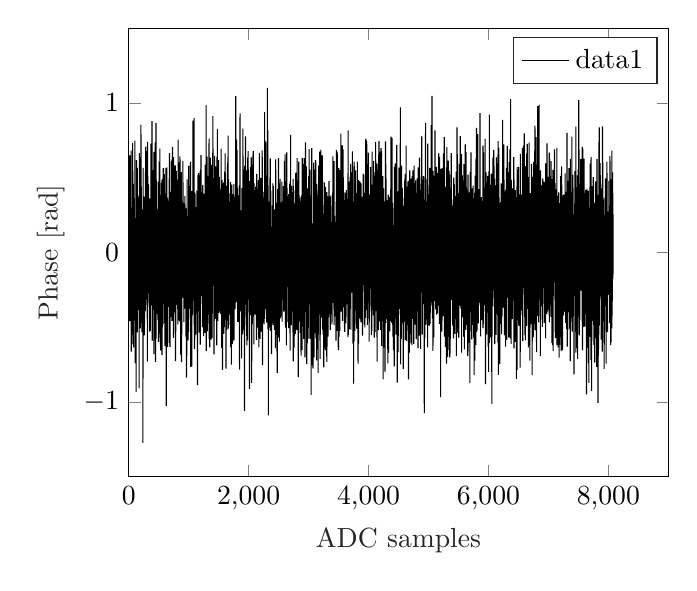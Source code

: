 % This file was created by matlab2tikz.
%
%The latest updates can be retrieved from
%  http://www.mathworks.com/matlabcentral/fileexchange/22022-matlab2tikz-matlab2tikz
%where you can also make suggestions and rate matlab2tikz.
%
\begin{tikzpicture}

\begin{axis}[%
xmin=0,
xmax=9000,
xlabel style={font=\color{white!15!black}},
xlabel={ADC samples},
ymin=-1.5,
ymax=1.5,
ylabel style={font=\color{white!15!black}},
ylabel={Phase [rad]},
axis background/.style={fill=white},
legend style={legend cell align=left, align=left, draw=white!15!black}
]
\addplot [color=black, forget plot]
  table[row sep=crcr]{%
1	-0.065\\
2	-0.014\\
3	0.255\\
4	-0.337\\
5	-0.134\\
6	0.233\\
7	0.19\\
8	0.222\\
9	0.076\\
10	0.038\\
11	-0.385\\
12	0.484\\
13	-0.186\\
14	-0.19\\
15	0.587\\
16	0.428\\
17	-0.46\\
18	0.649\\
19	0.433\\
20	-0.383\\
21	-0.038\\
22	-0.182\\
23	0.217\\
24	-0.248\\
25	0.224\\
26	0.146\\
27	-0.256\\
28	0.046\\
29	-0.257\\
30	-0.398\\
31	-0.359\\
32	0.456\\
33	-0.268\\
34	0.223\\
35	-0.281\\
36	-0.096\\
37	-0.23\\
38	0.066\\
39	-0.017\\
40	0.015\\
41	0.681\\
42	-0.664\\
43	-0.106\\
44	-0.078\\
45	-0.34\\
46	-0.324\\
47	-0.032\\
48	-0.082\\
49	0.202\\
50	0.301\\
51	0.094\\
52	-0.279\\
53	0.15\\
54	-0.461\\
55	-0.182\\
56	0.28\\
57	0.023\\
58	-0.615\\
59	-0.133\\
60	-0.011\\
61	0.078\\
62	0.012\\
63	0.256\\
64	0.032\\
65	0.163\\
66	0.731\\
67	0.338\\
68	-0.149\\
69	-0.1\\
70	-0.145\\
71	0.036\\
72	0.282\\
73	0.414\\
74	-0.24\\
75	-0.166\\
76	-0.23\\
77	0.458\\
78	0.42\\
79	0.075\\
80	-0.081\\
81	-0.294\\
82	-0.635\\
83	0.106\\
84	0.256\\
85	0.281\\
86	0.027\\
87	0.102\\
88	0.362\\
89	-0.165\\
90	0.299\\
91	0.161\\
92	-0.206\\
93	-0.295\\
94	-0.455\\
95	0.041\\
96	-0.044\\
97	-0.225\\
98	0.358\\
99	0.033\\
100	0.186\\
101	-0.135\\
102	0.389\\
103	0.748\\
104	-0.176\\
105	-0.041\\
106	0.229\\
107	0.181\\
108	-0.741\\
109	-0.255\\
110	0.029\\
111	0.027\\
112	-0.358\\
113	-0.09\\
114	0.071\\
115	-0.599\\
116	-0.009\\
117	-0.546\\
118	-0.684\\
119	-0.437\\
120	0.085\\
121	0.128\\
122	0.071\\
123	-0.933\\
124	0.056\\
125	0.064\\
126	0.041\\
127	0.34\\
128	0.14\\
129	0.618\\
130	0.194\\
131	-0.247\\
132	0.314\\
133	0.404\\
134	-0.147\\
135	0.391\\
136	0.443\\
137	-0.199\\
138	0.441\\
139	0.009\\
140	-0.074\\
141	-0.418\\
142	-0.222\\
143	-0.536\\
144	-0.063\\
145	0.566\\
146	0.038\\
147	-0.161\\
148	0.108\\
149	0.132\\
150	0.048\\
151	0.013\\
152	-0.332\\
153	-0.186\\
154	0.38\\
155	-0.003\\
156	0.113\\
157	0.004\\
158	-0.141\\
159	0.119\\
160	-0.247\\
161	-0.384\\
162	0.207\\
163	-0.083\\
164	-0.16\\
165	0.332\\
166	0.355\\
167	-0.17\\
168	-0.016\\
169	-0.328\\
170	-0.386\\
171	-0.113\\
172	-0.364\\
173	0.334\\
174	-0.91\\
175	0.286\\
176	0.035\\
177	0.26\\
178	0.337\\
179	0.664\\
180	0.057\\
181	-0.446\\
182	0.008\\
183	0.024\\
184	0.027\\
185	-0.068\\
186	0.111\\
187	-0.259\\
188	0.013\\
189	-0.111\\
190	0.002\\
191	-0.372\\
192	-0.069\\
193	-0.244\\
195	-0.509\\
196	-0.101\\
197	-0.383\\
198	0.319\\
199	-0.471\\
200	0.307\\
201	0.097\\
202	-0.028\\
203	-0.07\\
204	0.855\\
205	-0.151\\
206	-0.025\\
207	0.353\\
208	-0.346\\
209	-0.038\\
210	-0.191\\
211	0.44\\
212	-0.392\\
213	0.033\\
214	0.013\\
215	0.075\\
216	-0.001\\
217	0.066\\
218	-0.318\\
219	-0.081\\
220	-0.533\\
221	-0.112\\
222	0.16\\
223	0.029\\
224	-0.285\\
225	0.242\\
226	-0.323\\
227	-0.516\\
228	0.288\\
229	-0.364\\
230	-0.182\\
231	0.209\\
232	-0.512\\
233	-0.148\\
234	-0.183\\
235	-0.142\\
236	-0.067\\
237	-1.275\\
238	-0.246\\
239	0.144\\
240	0.287\\
241	0.566\\
242	-0.433\\
243	-0.431\\
244	-0.39\\
245	-0.168\\
246	0.375\\
247	0.102\\
248	0.127\\
249	0.006\\
250	0.004\\
251	-0.262\\
252	0.102\\
253	-0.404\\
254	0.285\\
255	-0.328\\
256	-0.394\\
257	-0.43\\
258	-0.349\\
259	-0.172\\
260	-0.101\\
261	-0.289\\
262	-0.556\\
263	-0.391\\
264	-0.454\\
265	0.244\\
266	-0.335\\
267	0.372\\
268	-0.053\\
269	-0.081\\
270	0.19\\
271	-0.177\\
272	-0.085\\
273	0.368\\
274	-0.241\\
275	0.321\\
276	0.361\\
277	-0.393\\
278	0.54\\
279	0.348\\
280	0.229\\
281	-0.068\\
282	-0.022\\
283	0.144\\
284	0.14\\
285	0.708\\
286	-0.226\\
287	-0.087\\
288	0.235\\
289	0.161\\
290	-0.315\\
291	-0.177\\
292	0.035\\
293	0.359\\
294	0.068\\
295	0.678\\
296	-0.09\\
297	0.038\\
298	-0.113\\
299	-0.142\\
300	0.228\\
301	0.022\\
302	-0.322\\
303	0.286\\
304	-0.104\\
305	-0.352\\
306	0.21\\
307	-0.442\\
308	-0.347\\
309	-0.024\\
310	-0.192\\
311	0.16\\
312	-0.731\\
313	0.045\\
314	-0.227\\
315	0.739\\
316	0.201\\
317	-0.247\\
318	-0.118\\
319	-0.049\\
320	0.511\\
321	-0.179\\
322	0.2\\
323	0.012\\
324	0.038\\
325	-0.273\\
326	0.009\\
327	0.006\\
328	0.258\\
329	0.457\\
330	0.385\\
331	0.131\\
332	0.157\\
333	-0.06\\
334	-0.041\\
335	-0.009\\
336	-0.036\\
337	0.108\\
338	0.221\\
339	0.152\\
340	0.36\\
341	0.134\\
342	-0.337\\
343	-0.001\\
344	-0.116\\
345	0.362\\
346	0.268\\
347	-0.53\\
348	-0.273\\
349	-0.323\\
350	0.051\\
351	0.071\\
352	0.23\\
353	0.359\\
354	0.033\\
355	0.103\\
356	-0.466\\
357	-0.157\\
358	-0.033\\
359	0.215\\
360	0.222\\
361	-0.165\\
362	-0.525\\
363	-0.107\\
364	-0.025\\
365	-0.196\\
366	0.135\\
367	-0.079\\
368	-0.255\\
369	0.194\\
370	-0.098\\
371	0.727\\
372	0.503\\
373	-0.235\\
374	0.202\\
375	0.089\\
376	-0.354\\
377	0.069\\
378	-0.035\\
379	-0.004\\
380	-0.127\\
381	0.222\\
382	0.06\\
383	-0.087\\
384	-0.147\\
385	0.319\\
386	0.1\\
387	-0.13\\
388	0.879\\
389	0.733\\
390	0.25\\
391	-0.019\\
392	-0.591\\
393	0.509\\
394	-0.014\\
395	0.095\\
396	-0.351\\
397	0.236\\
398	0.194\\
399	-0.005\\
400	0.241\\
401	-0.14\\
402	0.024\\
403	0.001\\
404	0.55\\
405	0.119\\
406	0.27\\
407	0.417\\
408	-0.383\\
409	0.325\\
410	0.124\\
411	0.223\\
412	-0.183\\
413	0.269\\
414	0.365\\
415	0.083\\
416	0.272\\
417	-0.283\\
418	0.164\\
419	0.175\\
420	-0.68\\
421	0.672\\
422	0.299\\
423	-0.03\\
424	0.077\\
425	-0.187\\
426	0.232\\
427	-0.237\\
428	-0.176\\
429	-0.102\\
430	-0.588\\
431	0.069\\
432	-0.27\\
433	-0.299\\
434	0.144\\
435	0.28\\
436	0.345\\
437	-0.176\\
438	0.429\\
439	-0.067\\
440	0.07\\
441	-0.394\\
442	0.721\\
443	0.734\\
444	-0.215\\
445	0.238\\
446	-0.733\\
447	0.063\\
448	0.285\\
449	0.022\\
450	-0.014\\
451	-0.291\\
452	-0.152\\
453	-0.159\\
454	0.052\\
455	0.866\\
456	-0.348\\
457	-0.577\\
458	0.233\\
459	-0.04\\
460	0.482\\
461	0.195\\
462	-0.291\\
463	-0.413\\
464	0.217\\
465	0.295\\
466	-0.198\\
467	0.153\\
468	0.267\\
469	-0.264\\
470	-0.106\\
471	0.226\\
472	0.129\\
473	-0.263\\
474	0.189\\
475	0.287\\
476	0.241\\
477	-0.397\\
478	-0.122\\
479	-0.016\\
480	0.212\\
481	0.197\\
482	-0.018\\
483	0.011\\
484	0.061\\
485	0.15\\
486	0.196\\
487	-0.453\\
488	-0.391\\
489	0.136\\
490	0.008\\
491	0.474\\
492	0.04\\
493	-0.299\\
494	0.032\\
495	-0.179\\
496	-0.275\\
497	-0.599\\
498	0.128\\
499	0.039\\
500	0.052\\
501	-0.264\\
502	-0.034\\
503	-0.28\\
504	-0.035\\
505	0.29\\
506	-0.335\\
507	0.087\\
508	0.182\\
509	0.608\\
510	-0.544\\
511	0.406\\
512	0.421\\
513	-0.217\\
514	0.487\\
515	0.004\\
516	-0.287\\
517	-0.223\\
518	-0.044\\
519	0.694\\
520	-0.45\\
521	-0.27\\
522	-0.234\\
523	0.383\\
524	-0.127\\
525	-0.23\\
526	-0.126\\
527	-0.621\\
528	0.076\\
529	-0.295\\
530	-0.043\\
531	-0.003\\
532	-0.656\\
533	0.036\\
534	-0.076\\
535	0.042\\
536	0.051\\
537	-0.304\\
538	0.285\\
539	-0.334\\
540	-0.134\\
541	0.263\\
542	0.08\\
543	-0.255\\
544	-0.117\\
545	0.465\\
546	0.036\\
547	-0.431\\
548	0.208\\
549	-0.356\\
550	0.052\\
551	-0.134\\
552	-0.118\\
553	0.017\\
554	-0.038\\
555	0.485\\
556	-0.688\\
557	-0.128\\
558	-0.275\\
559	-0.502\\
560	-0.26\\
561	-0.234\\
562	-0.135\\
563	0.131\\
564	-0.373\\
565	-0.068\\
566	-0.207\\
567	0.174\\
568	0.494\\
569	-0.387\\
570	-0.069\\
571	0.277\\
572	-0.482\\
573	0.563\\
574	0.065\\
575	0.131\\
576	-0.138\\
577	0.066\\
578	0.03\\
579	-0.161\\
580	0.015\\
581	0.564\\
582	0.335\\
583	0.333\\
584	-0.137\\
585	-0.323\\
586	0.281\\
587	-0.062\\
588	-0.111\\
589	0.064\\
590	0.186\\
591	-0.122\\
592	-0.041\\
593	-0.347\\
594	0.278\\
595	0.524\\
596	-0.043\\
597	-0.334\\
598	-0.062\\
599	0.079\\
600	0.214\\
601	-0.471\\
602	-0.049\\
603	-0.626\\
604	-0.107\\
605	0.393\\
606	-0.368\\
607	-0.05\\
608	-0.103\\
609	-0.07\\
610	-0.029\\
611	0.276\\
612	-0.465\\
613	-0.314\\
614	0.229\\
615	-0.291\\
616	-0.208\\
617	-0.186\\
618	-0.093\\
619	0.55\\
620	-0.425\\
621	-0.63\\
622	0.565\\
623	0.209\\
624	-0.301\\
625	0.175\\
626	-1.027\\
627	0.275\\
628	0.565\\
629	0.252\\
630	0.418\\
631	0.518\\
632	-0.26\\
633	-0.458\\
634	0.025\\
635	0.568\\
636	0.081\\
637	-0.156\\
638	0.014\\
639	0.068\\
640	-0.253\\
641	-0.049\\
642	0.253\\
643	-0.167\\
644	-0.138\\
645	-0.398\\
646	0.36\\
647	0.183\\
648	-0.634\\
649	0.365\\
650	-0.371\\
651	0.314\\
652	0.104\\
653	0.344\\
654	-0.337\\
655	0.012\\
656	-0.131\\
657	-0.046\\
658	-0.365\\
659	-0.006\\
660	0.309\\
661	-0.053\\
662	0.232\\
663	-0.051\\
664	-0.079\\
665	-0.003\\
666	-0.035\\
667	0.177\\
668	-0.016\\
669	0.0\\
670	0.054\\
671	0.047\\
672	-0.015\\
673	0.346\\
674	0.027\\
675	0.492\\
676	0.102\\
677	0.023\\
678	0.375\\
679	-0.097\\
680	-0.605\\
681	0.665\\
682	0.593\\
683	0.635\\
684	0.106\\
685	-0.424\\
686	-0.286\\
687	-0.538\\
688	-0.632\\
689	0.267\\
690	-0.284\\
691	0.328\\
692	-0.173\\
693	0.174\\
694	0.319\\
695	0.084\\
696	0.292\\
697	0.15\\
698	-0.432\\
699	0.305\\
700	0.161\\
701	-0.063\\
702	-0.057\\
703	0.325\\
704	-0.102\\
705	-0.365\\
706	0.405\\
707	-0.353\\
708	0.338\\
709	0.031\\
710	0.209\\
711	0.465\\
712	0.609\\
713	-0.142\\
714	0.03\\
715	0.091\\
716	-0.226\\
717	-0.125\\
718	-0.233\\
719	-0.047\\
720	-0.213\\
721	0.621\\
722	-0.459\\
723	-0.038\\
724	-0.141\\
725	-0.03\\
726	-0.183\\
727	0.359\\
728	0.262\\
729	0.083\\
730	-0.029\\
731	0.706\\
732	-0.24\\
733	0.047\\
734	-0.064\\
735	-0.135\\
736	-0.102\\
737	-0.211\\
738	0.059\\
739	-0.067\\
740	-0.204\\
741	0.349\\
742	0.273\\
743	0.623\\
744	0.06\\
745	-0.097\\
746	-0.572\\
747	-0.299\\
748	0.046\\
749	-0.308\\
750	0.637\\
751	-0.09\\
752	0.549\\
753	-0.296\\
754	0.579\\
755	0.35\\
756	-0.138\\
757	0.023\\
758	-0.2\\
760	-0.401\\
761	0.315\\
762	0.416\\
763	-0.189\\
764	-0.274\\
765	0.51\\
766	0.013\\
767	-0.15\\
768	0.198\\
769	-0.138\\
770	0.369\\
771	0.034\\
772	-0.048\\
773	-0.127\\
774	-0.308\\
775	0.324\\
776	0.583\\
777	-0.007\\
778	-0.011\\
779	-0.433\\
780	-0.728\\
781	-0.274\\
782	-0.042\\
783	0.532\\
784	0.115\\
785	-0.53\\
786	-0.084\\
787	0.1\\
788	-0.231\\
789	0.352\\
790	-0.11\\
791	0.235\\
792	0.546\\
793	0.119\\
794	0.131\\
795	-0.147\\
796	-0.304\\
797	-0.24\\
798	0.163\\
799	-0.067\\
800	-0.351\\
801	0.084\\
802	-0.056\\
803	0.247\\
804	0.212\\
805	0.338\\
806	0.329\\
807	-0.141\\
808	-0.338\\
809	-0.27\\
810	0.349\\
811	0.159\\
812	-0.279\\
813	0.366\\
814	0.477\\
815	-0.378\\
816	0.245\\
817	0.487\\
818	-0.124\\
819	0.165\\
820	-0.482\\
821	-0.094\\
822	-0.431\\
823	-0.459\\
824	0.754\\
825	-0.103\\
826	0.079\\
827	0.087\\
828	-0.106\\
829	0.452\\
830	0.568\\
831	-0.241\\
832	-0.032\\
833	0.202\\
834	-0.439\\
835	-0.428\\
836	-0.234\\
837	0.157\\
838	0.085\\
839	-0.286\\
840	-0.451\\
841	0.039\\
842	0.043\\
843	0.603\\
844	-0.099\\
845	-0.215\\
846	-0.25\\
847	0.459\\
848	-0.461\\
849	0.08\\
850	-0.049\\
851	-0.344\\
852	-0.24\\
853	0.642\\
854	-0.3\\
855	-0.153\\
856	-0.049\\
857	0.622\\
858	-0.33\\
859	-0.094\\
860	0.487\\
861	-0.112\\
862	0.177\\
863	-0.012\\
864	0.007\\
865	-0.34\\
866	-0.684\\
867	0.175\\
868	0.394\\
869	0.144\\
870	0.022\\
871	-0.01\\
872	-0.407\\
873	0.227\\
874	0.178\\
875	-0.353\\
876	0.02\\
877	0.041\\
878	-0.338\\
879	0.537\\
880	-0.488\\
881	-0.735\\
882	-0.576\\
883	0.241\\
884	0.086\\
885	0.169\\
886	-0.547\\
887	0.048\\
888	0.006\\
889	0.339\\
890	0.01\\
891	0.098\\
892	0.328\\
893	0.232\\
894	-0.226\\
895	0.075\\
896	0.32\\
897	0.14\\
898	0.096\\
899	0.224\\
900	0.079\\
901	-0.013\\
902	-0.086\\
903	0.61\\
904	-0.084\\
905	-0.115\\
906	-0.301\\
907	-0.182\\
908	0.468\\
909	-0.118\\
910	0.319\\
911	-0.293\\
912	-0.071\\
913	-0.304\\
914	-0.019\\
915	-0.263\\
916	-0.061\\
917	-0.133\\
918	0.165\\
919	-0.096\\
920	-0.467\\
921	-0.135\\
922	-0.124\\
923	-0.105\\
924	-0.366\\
925	0.228\\
926	-0.248\\
927	-0.084\\
928	-0.141\\
929	0.329\\
930	0.062\\
931	-0.244\\
932	0.206\\
933	0.184\\
934	-0.373\\
935	-0.168\\
936	0.031\\
937	0.377\\
938	0.31\\
939	-0.155\\
940	0.293\\
941	-0.104\\
942	-0.377\\
943	0.148\\
944	0.163\\
945	-0.061\\
946	0.263\\
947	-0.311\\
948	-0.091\\
949	0.289\\
950	0.031\\
951	0.237\\
952	0.24\\
953	-0.563\\
954	0.294\\
955	0.231\\
956	-0.239\\
957	-0.264\\
958	-0.165\\
959	0.163\\
960	-0.33\\
961	-0.234\\
962	0.294\\
963	-0.343\\
964	-0.838\\
965	-0.607\\
966	-0.081\\
967	0.188\\
968	-0.068\\
969	-0.133\\
970	-0.008\\
971	-0.694\\
972	-0.13\\
973	-0.212\\
974	0.489\\
975	0.14\\
976	0.1\\
977	0.243\\
978	0.012\\
979	0.069\\
980	0.216\\
981	-0.354\\
982	0.126\\
983	0.14\\
984	-0.281\\
985	0.204\\
986	-0.164\\
987	0.181\\
988	-0.102\\
989	-0.589\\
990	0.14\\
991	0.167\\
992	0.03\\
993	0.082\\
994	-0.246\\
995	0.011\\
996	0.172\\
997	0.039\\
998	0.034\\
999	-0.532\\
1000	-0.325\\
1001	0.579\\
1002	-0.442\\
1003	-0.368\\
1004	-0.129\\
1005	0.213\\
1006	-0.294\\
1007	-0.103\\
1008	-0.266\\
1009	-0.015\\
1010	-0.078\\
1011	-0.354\\
1012	-0.307\\
1013	0.445\\
1014	0.018\\
1015	-0.169\\
1016	-0.111\\
1017	-0.163\\
1018	0.022\\
1019	-0.047\\
1020	0.059\\
1021	-0.376\\
1022	0.131\\
1023	-0.258\\
1024	0.11\\
1025	0.416\\
1026	0.154\\
1027	0.036\\
1028	-0.156\\
1029	-0.159\\
1030	0.124\\
1031	0.607\\
1032	-0.079\\
1033	-0.175\\
1034	-0.276\\
1035	-0.766\\
1036	0.244\\
1037	-0.32\\
1038	0.219\\
1039	0.068\\
1040	-0.203\\
1041	0.188\\
1042	0.27\\
1043	-0.138\\
1044	-0.18\\
1045	-0.202\\
1046	-0.366\\
1047	0.207\\
1048	0.21\\
1049	0.344\\
1050	-0.175\\
1051	-0.188\\
1052	-0.762\\
1053	-0.224\\
1054	-0.047\\
1055	-0.427\\
1056	0.41\\
1057	0.225\\
1058	0.259\\
1059	-0.18\\
1060	-0.047\\
1061	-0.02\\
1062	-0.134\\
1063	-0.415\\
1064	0.084\\
1065	0.038\\
1066	0.077\\
1067	0.33\\
1068	0.033\\
1069	-0.143\\
1070	-0.072\\
1071	0.881\\
1072	0.093\\
1073	-0.263\\
1074	0.317\\
1075	0.133\\
1076	0.515\\
1077	0.089\\
1078	-0.111\\
1079	0.003\\
1080	0.315\\
1081	-0.277\\
1082	0.063\\
1083	0.286\\
1084	-0.233\\
1085	-0.133\\
1086	-0.324\\
1087	0.003\\
1088	0.464\\
1089	-0.278\\
1090	0.9\\
1091	-0.154\\
1092	0.049\\
1093	-0.484\\
1094	-0.308\\
1095	-0.328\\
1096	-0.149\\
1097	-0.645\\
1098	0.376\\
1099	0.402\\
1100	0.063\\
1101	0.188\\
1102	-0.574\\
1103	-0.287\\
1104	0.094\\
1105	0.122\\
1106	0.394\\
1107	0.274\\
1108	-0.126\\
1109	0.17\\
1110	-0.319\\
1111	0.056\\
1112	-0.192\\
1113	0.188\\
1114	-0.131\\
1115	0.047\\
1116	0.111\\
1117	-0.118\\
1118	-0.551\\
1119	0.243\\
1120	-0.339\\
1121	0.303\\
1122	0.05\\
1123	-0.25\\
1124	-0.097\\
1125	-0.313\\
1126	-0.363\\
1127	0.143\\
1128	-0.111\\
1129	-0.409\\
1130	-0.113\\
1131	0.057\\
1132	0.033\\
1133	-0.054\\
1134	-0.082\\
1135	-0.309\\
1136	0.413\\
1137	0.145\\
1138	0.252\\
1139	-0.235\\
1140	-0.373\\
1141	-0.23\\
1142	-0.07\\
1143	-0.325\\
1144	0.349\\
1145	0.174\\
1146	-0.5\\
1147	-0.452\\
1148	-0.888\\
1149	-0.05\\
1150	-0.302\\
1151	0.08\\
1152	0.128\\
1153	0.518\\
1154	-0.009\\
1155	0.141\\
1156	-0.001\\
1157	-0.112\\
1158	-0.226\\
1159	-0.393\\
1160	0.443\\
1161	-0.102\\
1162	-0.007\\
1163	0.329\\
1164	-0.374\\
1165	-0.225\\
1166	0.531\\
1167	-0.087\\
1168	0.026\\
1169	-0.156\\
1170	0.039\\
1171	-0.042\\
1172	0.259\\
1173	0.215\\
1174	0.052\\
1175	0.206\\
1176	-0.537\\
1177	-0.28\\
1178	0.513\\
1179	0.295\\
1180	0.263\\
1181	0.321\\
1182	0.235\\
1183	0.315\\
1184	0.211\\
1185	-0.141\\
1186	0.491\\
1187	0.335\\
1188	0.397\\
1189	0.469\\
1190	-0.057\\
1191	-0.008\\
1192	-0.044\\
1193	-0.617\\
1194	0.54\\
1195	0.217\\
1196	0.553\\
1197	0.014\\
1198	0.495\\
1199	0.167\\
1200	-0.282\\
1201	0.081\\
1202	0.314\\
1203	0.328\\
1204	-0.094\\
1205	0.651\\
1206	0.078\\
1207	-0.273\\
1208	0.371\\
1209	-0.055\\
1210	-0.284\\
1211	-0.112\\
1212	0.401\\
1213	-0.281\\
1214	-0.035\\
1215	0.044\\
1216	0.32\\
1217	0.248\\
1218	0.017\\
1219	-0.292\\
1220	0.07\\
1221	-0.101\\
1222	0.319\\
1223	0.236\\
1224	-0.347\\
1225	0.051\\
1226	-0.123\\
1227	-0.104\\
1228	-0.335\\
1229	-0.502\\
1230	-0.011\\
1231	-0.222\\
1232	-0.189\\
1233	0.393\\
1234	0.186\\
1235	0.449\\
1236	-0.015\\
1237	0.451\\
1238	0.173\\
1239	-0.017\\
1240	-0.345\\
1241	0.208\\
1242	-0.11\\
1243	-0.3\\
1244	0.244\\
1245	0.047\\
1246	0.321\\
1247	-0.224\\
1248	0.151\\
1249	0.064\\
1250	-0.56\\
1251	0.128\\
1252	-0.279\\
1253	0.116\\
1254	0.393\\
1255	-0.227\\
1256	0.374\\
1257	0.207\\
1258	-0.514\\
1259	-0.187\\
1260	-0.203\\
1261	-0.262\\
1262	-0.014\\
1263	0.343\\
1264	0.285\\
1265	-0.085\\
1266	-0.153\\
1267	0.324\\
1268	-0.034\\
1269	-0.003\\
1270	-0.043\\
1271	-0.008\\
1272	-0.539\\
1273	0.319\\
1274	-0.061\\
1275	-0.233\\
1276	-0.163\\
1277	0.588\\
1278	-0.119\\
1279	0.08\\
1280	-0.44\\
1281	-0.14\\
1282	0.195\\
1283	0.028\\
1284	0.153\\
1285	-0.183\\
1286	-0.115\\
1287	0.062\\
1288	0.04\\
1289	-0.347\\
1290	0.27\\
1291	0.986\\
1292	-0.186\\
1293	0.225\\
1294	-0.661\\
1295	0.226\\
1296	0.345\\
1297	-0.086\\
1298	0.092\\
1299	0.13\\
1300	0.447\\
1301	0.254\\
1302	0.321\\
1303	-0.017\\
1304	-0.273\\
1305	-0.029\\
1306	-0.14\\
1307	0.142\\
1308	0.641\\
1309	0.12\\
1310	0.091\\
1311	0.079\\
1312	-0.114\\
1313	-0.528\\
1314	0.512\\
1315	-0.16\\
1316	0.098\\
1317	0.11\\
1318	-0.342\\
1319	0.305\\
1320	0.01\\
1321	-0.245\\
1322	0.111\\
1323	-0.415\\
1324	0.09\\
1325	0.061\\
1326	-0.106\\
1327	-0.298\\
1328	0.158\\
1329	0.167\\
1330	0.238\\
1331	0.162\\
1332	0.036\\
1333	-0.143\\
1334	0.083\\
1335	-0.077\\
1336	-0.477\\
1337	0.19\\
1338	0.268\\
1339	0.08\\
1340	0.762\\
1341	-0.579\\
1342	-0.15\\
1343	-0.03\\
1344	-0.257\\
1345	0.606\\
1346	-0.069\\
1347	0.247\\
1348	0.459\\
1349	-0.305\\
1350	0.33\\
1351	0.356\\
1352	-0.636\\
1353	0.191\\
1354	0.177\\
1355	-0.413\\
1356	0.368\\
1357	0.221\\
1358	0.126\\
1359	-0.07\\
1360	0.275\\
1361	0.634\\
1362	0.252\\
1363	-0.005\\
1364	0.1\\
1365	-0.123\\
1366	0.488\\
1367	0.204\\
1368	0.081\\
1369	0.275\\
1370	-0.07\\
1371	0.069\\
1372	-0.36\\
1373	-0.278\\
1374	-0.087\\
1375	-0.583\\
1376	0.251\\
1377	-0.119\\
1378	-0.01\\
1379	-0.042\\
1380	0.159\\
1381	-0.175\\
1382	0.136\\
1383	0.113\\
1384	0.585\\
1385	-0.351\\
1386	0.505\\
1387	-0.427\\
1388	-0.202\\
1389	0.027\\
1390	-0.567\\
1391	-0.573\\
1392	0.349\\
1393	0.377\\
1394	-0.089\\
1395	-0.41\\
1396	0.176\\
1397	0.278\\
1398	-0.047\\
1399	0.177\\
1400	0.666\\
1401	-0.217\\
1402	0.09\\
1403	0.911\\
1404	-0.223\\
1405	-0.111\\
1406	0.208\\
1407	0.294\\
1408	0.695\\
1409	-0.064\\
1410	-0.015\\
1411	-0.01\\
1412	-0.092\\
1413	0.297\\
1414	-0.104\\
1415	-0.103\\
1416	0.006\\
1417	-0.193\\
1418	0.242\\
1419	0.161\\
1420	-0.257\\
1421	-0.274\\
1422	-0.682\\
1423	0.131\\
1424	0.369\\
1425	0.093\\
1426	0.044\\
1427	0.036\\
1428	0.228\\
1429	-0.456\\
1430	-0.263\\
1431	0.179\\
1432	0.646\\
1433	-0.433\\
1434	0.123\\
1435	0.14\\
1436	0.05\\
1437	-0.038\\
1438	-0.107\\
1439	0.102\\
1440	0.05\\
1441	0.12\\
1442	-0.265\\
1443	-0.445\\
1444	-0.341\\
1445	-0.191\\
1446	0.028\\
1447	-0.275\\
1448	-0.033\\
1449	0.307\\
1450	-0.088\\
1451	0.14\\
1452	-0.058\\
1453	0.372\\
1454	-0.44\\
1455	0.575\\
1456	0.075\\
1457	-0.147\\
1458	-0.23\\
1459	-0.015\\
1460	-0.277\\
1461	0.167\\
1462	-0.156\\
1463	-0.01\\
1464	-0.219\\
1465	0.037\\
1466	0.073\\
1467	-0.101\\
1468	0.328\\
1469	-0.622\\
1470	0.316\\
1471	0.637\\
1472	0.018\\
1473	0.121\\
1474	-0.003\\
1475	-0.353\\
1476	0.133\\
1477	-0.139\\
1478	0.826\\
1479	-0.325\\
1480	0.172\\
1481	-0.339\\
1482	-0.192\\
1483	0.017\\
1484	-0.161\\
1485	-0.459\\
1486	0.317\\
1487	0.294\\
1488	-0.154\\
1489	0.147\\
1490	-0.019\\
1491	0.012\\
1492	-0.162\\
1493	-0.115\\
1494	0.017\\
1495	0.052\\
1496	0.547\\
1497	0.243\\
1498	0.254\\
1499	-0.405\\
1500	0.617\\
1501	-0.313\\
1502	-0.07\\
1503	-0.133\\
1504	0.141\\
1505	0.357\\
1506	0.062\\
1507	-0.31\\
1508	0.14\\
1509	0.031\\
1510	0.505\\
1511	0.162\\
1512	0.016\\
1513	-0.035\\
1514	0.358\\
1515	0.232\\
1516	0.034\\
1517	-0.395\\
1518	-0.308\\
1519	-0.039\\
1520	-0.034\\
1521	0.226\\
1522	0.415\\
1523	0.187\\
1524	0.2\\
1525	-0.075\\
1526	0.315\\
1527	0.372\\
1528	0.25\\
1529	0.171\\
1530	0.189\\
1531	-0.411\\
1532	0.17\\
1533	-0.12\\
1534	-0.14\\
1535	0.297\\
1536	-0.057\\
1537	0.355\\
1538	0.431\\
1539	0.339\\
1540	-0.268\\
1541	0.695\\
1542	0.246\\
1543	-0.025\\
1544	0.193\\
1545	-0.102\\
1546	0.01\\
1547	0.039\\
1548	0.055\\
1549	-0.639\\
1550	-0.36\\
1551	0.18\\
1552	-0.326\\
1553	0.198\\
1554	-0.071\\
1555	0.347\\
1556	0.135\\
1557	0.141\\
1558	0.486\\
1559	0.155\\
1560	0.09\\
1561	0.249\\
1562	-0.064\\
1563	0.458\\
1564	-0.633\\
1565	-0.787\\
1566	0.296\\
1567	0.318\\
1568	-0.032\\
1569	-0.183\\
1570	-0.231\\
1571	-0.433\\
1572	0.177\\
1573	0.122\\
1574	-0.196\\
1575	0.142\\
1576	-0.24\\
1577	-0.186\\
1578	0.095\\
1579	-0.048\\
1580	-0.088\\
1581	0.333\\
1582	-0.028\\
1583	-0.022\\
1584	0.468\\
1585	-0.016\\
1586	-0.545\\
1587	0.412\\
1588	-0.501\\
1589	-0.057\\
1590	0.005\\
1591	0.0\\
1592	0.113\\
1593	0.246\\
1594	-0.5\\
1595	0.318\\
1596	-0.313\\
1597	-0.175\\
1598	0.18\\
1599	-0.021\\
1600	-0.45\\
1601	0.54\\
1602	0.393\\
1603	-0.167\\
1604	0.302\\
1605	-0.266\\
1606	-0.092\\
1607	0.02\\
1608	-0.211\\
1609	0.662\\
1610	-0.034\\
1611	-0.024\\
1612	-0.14\\
1613	-0.196\\
1614	0.323\\
1615	0.045\\
1616	-0.307\\
1617	-0.181\\
1618	-0.103\\
1619	-0.172\\
1620	0.445\\
1621	0.418\\
1622	-0.129\\
1623	-0.778\\
1624	-0.026\\
1625	-0.247\\
1626	0.098\\
1627	-0.369\\
1628	-0.321\\
1629	0.289\\
1630	0.234\\
1631	0.183\\
1632	-0.345\\
1633	0.08\\
1634	0.01\\
1635	-0.521\\
1636	0.362\\
1637	0.447\\
1638	-0.288\\
1639	-0.093\\
1640	0.112\\
1641	-0.044\\
1642	-0.459\\
1643	0.197\\
1644	0.341\\
1645	0.034\\
1646	0.573\\
1647	-0.356\\
1648	-0.275\\
1649	-0.199\\
1650	0.299\\
1651	0.599\\
1652	-0.001\\
1653	0.165\\
1654	-0.054\\
1655	-0.426\\
1656	-0.083\\
1657	0.782\\
1658	0.194\\
1659	-0.131\\
1660	0.415\\
1661	0.13\\
1662	0.269\\
1663	-0.511\\
1664	-0.219\\
1665	-0.029\\
1666	0.49\\
1667	0.028\\
1668	-0.202\\
1669	-0.036\\
1670	-0.227\\
1671	0.096\\
1672	0.03\\
1673	0.152\\
1674	-0.276\\
1675	0.397\\
1676	-0.416\\
1677	-0.096\\
1678	-0.235\\
1679	0.265\\
1680	-0.089\\
1681	-0.08\\
1682	0.339\\
1683	-0.122\\
1684	0.149\\
1685	-0.175\\
1686	-0.24\\
1687	-0.017\\
1688	0.287\\
1689	-0.076\\
1690	-0.119\\
1691	0.179\\
1692	0.046\\
1693	-0.487\\
1694	0.187\\
1695	-0.045\\
1696	0.325\\
1697	-0.211\\
1698	0.228\\
1699	-0.36\\
1700	0.472\\
1701	-0.634\\
1702	-0.132\\
1703	0.126\\
1704	0.379\\
1705	0.238\\
1706	0.176\\
1707	0.35\\
1708	-0.096\\
1709	-0.029\\
1710	0.125\\
1711	-0.415\\
1712	-0.751\\
1713	0.42\\
1714	-0.061\\
1715	0.131\\
1716	-0.51\\
1717	0.333\\
1718	-0.483\\
1719	0.14\\
1720	0.453\\
1721	0.405\\
1722	-0.082\\
1723	0.29\\
1724	-0.019\\
1725	-0.148\\
1726	-0.204\\
1727	-0.614\\
1728	-0.456\\
1729	0.053\\
1730	-0.456\\
1731	-0.189\\
1732	0.28\\
1733	0.067\\
1734	-0.101\\
1735	0.115\\
1736	-0.599\\
1737	0.065\\
1738	0.035\\
1739	-0.524\\
1740	0.39\\
1741	-0.47\\
1742	0.229\\
1743	-0.104\\
1744	-0.158\\
1745	-0.168\\
1746	-0.136\\
1747	-0.334\\
1748	-0.258\\
1749	-0.219\\
1750	0.213\\
1751	-0.377\\
1752	0.013\\
1753	0.086\\
1754	-0.434\\
1755	0.459\\
1756	-0.587\\
1757	-0.005\\
1758	-0.438\\
1759	0.009\\
1760	-0.126\\
1761	-0.14\\
1762	-0.242\\
1763	0.105\\
1764	-0.148\\
1765	-0.108\\
1766	0.311\\
1767	0.367\\
1768	0.206\\
1769	-0.072\\
1770	0.112\\
1771	-0.234\\
1772	-0.145\\
1773	-0.381\\
1774	-0.204\\
1775	-0.302\\
1776	-0.34\\
1777	-0.074\\
1778	0.382\\
1779	-0.14\\
1780	0.339\\
1781	0.142\\
1782	0.013\\
1783	-0.074\\
1784	-0.005\\
1785	1.045\\
1786	0.328\\
1787	0.211\\
1788	0.322\\
1789	-0.042\\
1790	0.464\\
1791	0.178\\
1792	0.06\\
1793	-0.332\\
1794	-0.211\\
1795	-0.043\\
1796	-0.183\\
1797	-0.259\\
1798	-0.04\\
1799	0.755\\
1800	-0.027\\
1801	0.569\\
1802	-0.074\\
1803	0.021\\
1804	-0.089\\
1805	0.286\\
1806	0.298\\
1807	0.069\\
1808	0.686\\
1809	0.628\\
1810	-0.064\\
1811	0.39\\
1812	0.261\\
1813	-0.372\\
1814	-0.036\\
1815	0.243\\
1816	0.431\\
1817	-0.171\\
1818	-0.287\\
1819	-0.465\\
1820	-0.14\\
1821	-0.289\\
1822	-0.001\\
1823	-0.136\\
1824	0.26\\
1825	0.055\\
1826	0.181\\
1827	-0.352\\
1828	-0.103\\
1829	-0.055\\
1830	-0.24\\
1831	-0.048\\
1832	0.087\\
1833	0.0\\
1834	0.382\\
1835	-0.214\\
1836	-0.089\\
1837	-0.035\\
1838	0.207\\
1839	0.125\\
1840	-0.465\\
1841	-0.364\\
1842	0.111\\
1843	0.114\\
1844	0.14\\
1845	-0.017\\
1846	0.448\\
1847	0.214\\
1848	-0.672\\
1849	-0.784\\
1850	-0.31\\
1851	0.246\\
1852	0.064\\
1853	-0.066\\
1854	0.217\\
1855	0.505\\
1856	-0.028\\
1857	0.931\\
1858	0.096\\
1859	0.177\\
1860	-0.264\\
1861	0.045\\
1862	0.179\\
1863	-0.232\\
1864	-0.039\\
1865	0.281\\
1866	-0.012\\
1867	0.246\\
1868	0.15\\
1869	-0.082\\
1870	0.216\\
1871	-0.247\\
1872	-0.254\\
1873	-0.395\\
1874	-0.157\\
1875	0.129\\
1876	-0.211\\
1877	-0.233\\
1878	0.065\\
1879	-0.164\\
1880	-0.252\\
1881	-0.25\\
1882	-0.389\\
1883	0.177\\
1884	-0.709\\
1885	-0.014\\
1886	0.024\\
1887	0.246\\
1888	0.107\\
1889	0.096\\
1890	0.43\\
1891	-0.501\\
1892	-0.282\\
1893	-0.321\\
1894	-0.161\\
1895	-0.381\\
1896	0.322\\
1897	0.011\\
1898	-0.001\\
1899	0.094\\
1900	-0.2\\
1901	-0.549\\
1902	-0.082\\
1903	-0.028\\
1904	-0.129\\
1905	0.828\\
1906	-0.008\\
1907	-0.149\\
1908	0.542\\
1909	-0.018\\
1910	0.291\\
1911	0.047\\
1912	-0.276\\
1913	0.46\\
1914	-0.065\\
1915	0.113\\
1916	-0.513\\
1917	0.523\\
1918	0.175\\
1919	0.553\\
1920	-0.049\\
1921	0.07\\
1922	-0.404\\
1923	-0.01\\
1924	-0.265\\
1925	-0.078\\
1926	-0.243\\
1927	0.014\\
1928	0.304\\
1929	0.275\\
1930	-0.312\\
1931	0.104\\
1932	-1.06\\
1933	-0.086\\
1934	0.113\\
1935	0.024\\
1936	0.579\\
1937	0.402\\
1938	0.362\\
1939	-0.135\\
1940	-0.349\\
1941	0.056\\
1942	0.081\\
1943	-0.088\\
1944	0.349\\
1945	-0.042\\
1946	0.198\\
1947	0.776\\
1948	-0.014\\
1949	0.076\\
1950	-0.282\\
1951	0.111\\
1952	-0.009\\
1953	0.18\\
1954	0.174\\
1955	-0.242\\
1956	-0.067\\
1957	0.159\\
1958	-0.43\\
1959	0.043\\
1960	-0.105\\
1961	-0.053\\
1962	-0.033\\
1963	-0.49\\
1964	-0.133\\
1965	0.294\\
1966	-0.558\\
1967	0.225\\
1968	0.548\\
1969	-0.12\\
1970	0.206\\
1971	-0.622\\
1972	0.297\\
1973	-0.452\\
1974	0.095\\
1975	-0.111\\
1976	-0.075\\
1977	0.458\\
1978	0.523\\
1979	0.157\\
1980	-0.044\\
1981	-0.086\\
1982	0.041\\
1983	-0.589\\
1984	-0.104\\
1985	0.634\\
1986	-0.4\\
1987	0.429\\
1988	0.384\\
1989	0.092\\
1990	-0.086\\
1991	0.154\\
1992	0.678\\
1993	-0.057\\
1994	0.554\\
1995	0.145\\
1996	-0.013\\
1997	0.467\\
1998	-0.217\\
1999	-0.012\\
2000	0.054\\
2001	0.027\\
2002	0.398\\
2003	0.177\\
2004	-0.068\\
2005	-0.316\\
2006	-0.221\\
2007	0.275\\
2008	0.357\\
2009	0.477\\
2010	-0.161\\
2011	-0.239\\
2012	0.386\\
2013	-0.156\\
2014	0.373\\
2015	-0.913\\
2016	0.069\\
2017	0.176\\
2018	-0.012\\
2019	-0.346\\
2020	-0.069\\
2021	0.146\\
2022	-0.092\\
2023	0.23\\
2024	0.213\\
2025	0.118\\
2026	-0.029\\
2027	-0.2\\
2028	-0.197\\
2029	0.571\\
2030	-0.42\\
2031	-0.291\\
2032	-0.145\\
2033	0.342\\
2034	-0.16\\
2035	-0.306\\
2036	-0.304\\
2037	0.223\\
2038	0.274\\
2039	-0.125\\
2040	0.299\\
2041	-0.021\\
2042	0.284\\
2043	-0.198\\
2044	0.636\\
2045	0.18\\
2046	-0.007\\
2047	0.072\\
2048	-0.283\\
2049	-0.375\\
2050	-0.45\\
2051	-0.874\\
2052	0.063\\
2053	0.587\\
2054	-0.265\\
2055	-0.009\\
2056	-0.258\\
2057	-0.125\\
2058	0.173\\
2059	0.191\\
2060	0.427\\
2061	-0.48\\
2062	0.151\\
2063	0.358\\
2064	-0.142\\
2065	0.287\\
2066	-0.214\\
2067	0.258\\
2068	-0.199\\
2069	-0.32\\
2070	0.135\\
2071	0.558\\
2072	0.078\\
2073	0.585\\
2074	0.662\\
2075	-0.018\\
2076	0.113\\
2077	0.679\\
2078	-0.15\\
2079	0.169\\
2080	0.054\\
2081	0.04\\
2082	-0.428\\
2083	0.025\\
2084	0.043\\
2085	-0.101\\
2086	0.341\\
2087	-0.615\\
2088	-0.151\\
2089	0.209\\
2090	0.461\\
2091	0.063\\
2092	0.218\\
2093	0.066\\
2094	0.062\\
2095	0.164\\
2096	-0.389\\
2097	-0.117\\
2098	-0.012\\
2099	-0.264\\
2100	0.272\\
2101	0.03\\
2102	-0.337\\
2103	-0.346\\
2104	-0.414\\
2106	-0.15\\
2107	-0.051\\
2108	-0.107\\
2109	-0.269\\
2110	0.416\\
2111	0.057\\
2112	0.355\\
2113	-0.169\\
2114	-0.234\\
2115	0.001\\
2116	-0.098\\
2117	0.088\\
2118	0.436\\
2119	-0.076\\
2120	0.245\\
2121	-0.24\\
2122	-0.341\\
2123	0.171\\
2124	-0.421\\
2125	0.161\\
2126	0.121\\
2127	-0.345\\
2128	0.451\\
2129	0.116\\
2130	-0.33\\
2131	-0.585\\
2132	-0.139\\
2133	-0.067\\
2134	0.028\\
2135	0.094\\
2136	0.525\\
2137	-0.222\\
2138	0.083\\
2139	0.007\\
2140	0.038\\
2141	-0.392\\
2142	0.307\\
2143	-0.326\\
2144	-0.345\\
2145	-0.503\\
2146	0.427\\
2147	0.174\\
2148	-0.015\\
2149	0.029\\
2150	0.163\\
2151	-0.281\\
2152	-0.171\\
2153	-0.118\\
2154	0.331\\
2155	-0.103\\
2156	-0.052\\
2157	0.232\\
2158	-0.104\\
2159	0.276\\
2160	0.118\\
2161	0.124\\
2162	-0.141\\
2163	0.479\\
2164	0.253\\
2165	-0.088\\
2166	0.485\\
2167	-0.448\\
2168	-0.324\\
2169	-0.429\\
2170	-0.635\\
2171	0.29\\
2172	-0.137\\
2173	-0.385\\
2174	-0.019\\
2175	-0.224\\
2176	0.242\\
2177	0.272\\
2178	0.355\\
2179	0.666\\
2180	0.473\\
2181	0.245\\
2182	-0.008\\
2183	-0.421\\
2184	-0.135\\
2185	-0.465\\
2186	-0.062\\
2187	0.01\\
2188	0.225\\
2189	0.099\\
2190	-0.284\\
2191	0.235\\
2192	-0.578\\
2193	-0.166\\
2194	0.202\\
2195	0.284\\
2196	-0.464\\
2197	-0.107\\
2198	-0.309\\
2199	0.269\\
2200	0.499\\
2201	-0.194\\
2202	-0.274\\
2203	-0.197\\
2204	0.497\\
2205	-0.157\\
2206	-0.016\\
2207	-0.42\\
2208	0.237\\
2209	0.378\\
2210	0.047\\
2211	-0.53\\
2212	-0.391\\
2213	-0.22\\
2214	0.087\\
2215	-0.382\\
2216	-0.184\\
2217	-0.231\\
2218	-0.035\\
2219	-0.312\\
2220	0.43\\
2221	-0.224\\
2222	0.161\\
2223	0.256\\
2224	0.063\\
2225	0.682\\
2226	-0.21\\
2227	-0.148\\
2228	0.177\\
2229	0.638\\
2230	0.105\\
2231	-0.755\\
2232	0.329\\
2233	0.014\\
2234	0.252\\
2235	0.366\\
2236	-0.392\\
2237	-0.109\\
2238	0.018\\
2239	-0.124\\
2240	0.188\\
2241	0.299\\
2242	0.164\\
2243	0.037\\
2244	-0.236\\
2245	-0.245\\
2246	-0.184\\
2247	0.237\\
2248	0.171\\
2249	0.056\\
2250	-0.405\\
2251	-0.03\\
2252	0.15\\
2253	-0.333\\
2254	0.405\\
2255	0.06\\
2256	-0.469\\
2257	0.057\\
2258	-0.48\\
2259	-0.063\\
2260	0.28\\
2261	-0.207\\
2262	-0.368\\
2263	-0.32\\
2264	0.063\\
2265	-0.445\\
2266	0.938\\
2267	-0.221\\
2268	0.017\\
2269	-0.407\\
2270	0.131\\
2271	-0.236\\
2272	0.377\\
2273	-0.025\\
2274	-0.007\\
2275	0.313\\
2276	-0.032\\
2277	0.239\\
2278	-0.378\\
2279	0.033\\
2280	0.295\\
2281	0.096\\
2282	0.06\\
2283	0.094\\
2284	0.743\\
2285	-0.314\\
2286	0.218\\
2287	-0.082\\
2288	0.114\\
2289	-0.29\\
2290	0.047\\
2291	0.137\\
2292	-0.255\\
2293	-0.067\\
2294	0.517\\
2295	0.468\\
2296	-0.195\\
2297	-0.042\\
2298	0.339\\
2299	-0.047\\
2300	-0.47\\
2301	0.103\\
2302	0.089\\
2303	0.184\\
2304	-0.308\\
2305	-0.169\\
2306	-0.026\\
2307	0.112\\
2308	-0.454\\
2309	0.24\\
2310	0.045\\
2311	0.434\\
2312	1.101\\
2313	-0.038\\
2314	-0.246\\
2315	-0.306\\
2316	-0.118\\
2317	0.466\\
2318	-0.309\\
2319	0.82\\
2320	-0.311\\
2321	0.104\\
2322	-0.515\\
2323	-0.408\\
2324	0.064\\
2325	-0.254\\
2326	0.447\\
2327	-0.187\\
2328	0.278\\
2329	-0.18\\
2330	-1.091\\
2331	0.34\\
2332	0.131\\
2333	-0.039\\
2334	-0.065\\
2335	0.325\\
2336	-0.456\\
2337	-0.055\\
2338	0.305\\
2339	-0.249\\
2340	0.051\\
2341	-0.077\\
2342	0.155\\
2343	-0.414\\
2344	0.249\\
2345	-0.501\\
2346	0.241\\
2347	0.018\\
2348	0.076\\
2349	-0.458\\
2350	0.098\\
2351	-0.008\\
2352	-0.06\\
2353	-0.397\\
2354	0.499\\
2355	0.338\\
2356	0.308\\
2357	0.292\\
2358	-0.523\\
2359	-0.274\\
2360	0.343\\
2361	0.629\\
2362	0.119\\
2363	-0.0\\
2364	0.241\\
2365	-0.195\\
2366	-0.1\\
2367	-0.389\\
2368	0.05\\
2369	-0.081\\
2370	0.352\\
2371	0.412\\
2372	-0.213\\
2373	-0.267\\
2374	0.023\\
2375	0.061\\
2376	-0.274\\
2377	-0.196\\
2378	0.036\\
2379	-0.036\\
2380	0.066\\
2381	-0.681\\
2382	-0.016\\
2383	-0.144\\
2384	-0.124\\
2385	-0.009\\
2386	-0.044\\
2387	0.106\\
2388	0.173\\
2389	-0.107\\
2390	-0.119\\
2391	-0.471\\
2392	0.076\\
2393	-0.355\\
2394	-0.203\\
2395	-0.066\\
2396	-0.349\\
2397	0.314\\
2398	0.031\\
2399	0.179\\
2400	0.032\\
2401	0.095\\
2402	-0.102\\
2403	-0.139\\
2404	0.461\\
2405	0.361\\
2406	0.136\\
2407	-0.051\\
2408	-0.247\\
2409	-0.486\\
2410	0.369\\
2411	-0.041\\
2412	0.25\\
2413	0.443\\
2414	-0.437\\
2415	-0.232\\
2416	-0.087\\
2417	-0.21\\
2418	-0.361\\
2419	0.022\\
2420	-0.149\\
2421	-0.189\\
2422	0.007\\
2423	0.085\\
2424	-0.269\\
2425	-0.044\\
2426	-0.268\\
2427	-0.072\\
2428	0.128\\
2429	-0.037\\
2430	-0.157\\
2431	-0.519\\
2432	0.021\\
2433	-0.132\\
2434	0.06\\
2435	0.288\\
2436	0.082\\
2437	-0.305\\
2438	-0.278\\
2439	0.064\\
2440	-0.232\\
2441	0.015\\
2442	-0.291\\
2443	0.143\\
2444	-0.146\\
2445	-0.146\\
2446	-0.64\\
2447	-0.129\\
2448	0.035\\
2449	-0.031\\
2450	0.072\\
2451	0.623\\
2452	-0.539\\
2453	-0.189\\
2454	0.554\\
2455	0.215\\
2456	0.312\\
2457	0.113\\
2458	0.23\\
2459	-0.097\\
2460	0.287\\
2461	-0.502\\
2462	0.124\\
2463	0.331\\
2464	0.168\\
2465	0.076\\
2466	0.265\\
2467	-0.015\\
2468	-0.101\\
2469	0.332\\
2470	-0.663\\
2471	-0.099\\
2472	0.326\\
2473	-0.169\\
2474	0.036\\
2475	0.321\\
2476	0.29\\
2477	-0.026\\
2478	-0.807\\
2479	0.092\\
2480	0.006\\
2481	-0.456\\
2482	0.272\\
2483	-0.225\\
2484	0.423\\
2485	-0.234\\
2486	0.278\\
2487	-0.326\\
2488	0.376\\
2489	-0.054\\
2490	0.009\\
2491	-0.568\\
2492	0.127\\
2493	0.155\\
2494	0.019\\
2495	0.074\\
2496	0.326\\
2497	0.357\\
2498	0.063\\
2499	0.63\\
2500	-0.227\\
2501	-0.029\\
2502	0.431\\
2503	0.11\\
2504	0.106\\
2505	-0.109\\
2506	-0.392\\
2507	0.461\\
2508	-0.496\\
2509	0.219\\
2510	0.358\\
2511	0.013\\
2512	-0.598\\
2513	-0.257\\
2514	0.207\\
2515	-0.251\\
2516	0.368\\
2517	0.252\\
2518	-0.111\\
2519	-0.26\\
2520	0.069\\
2521	0.006\\
2522	0.012\\
2523	0.361\\
2524	0.15\\
2525	0.491\\
2526	-0.432\\
2527	-0.329\\
2528	0.329\\
2529	-0.441\\
2530	-0.254\\
2531	-0.28\\
2532	0.075\\
2533	-0.036\\
2534	0.334\\
2535	0.283\\
2536	0.187\\
2537	-0.284\\
2538	-0.217\\
2539	-0.104\\
2540	-0.323\\
2541	-0.428\\
2542	-0.323\\
2543	-0.264\\
2544	0.158\\
2545	0.103\\
2546	-0.181\\
2547	-0.309\\
2548	-0.025\\
2549	-0.069\\
2550	-0.281\\
2551	-0.131\\
2552	0.269\\
2553	-0.157\\
2554	0.474\\
2555	0.279\\
2556	0.201\\
2557	0.064\\
2558	-0.464\\
2559	-0.273\\
2560	-0.001\\
2561	0.279\\
2562	0.17\\
2563	0.158\\
2564	-0.189\\
2565	-0.32\\
2566	0.07\\
2567	-0.202\\
2568	-0.244\\
2569	-0.184\\
2570	0.343\\
2571	0.247\\
2572	0.011\\
2573	-0.01\\
2574	0.168\\
2575	0.06\\
2576	-0.278\\
2577	-0.261\\
2578	-0.093\\
2579	0.443\\
2580	-0.012\\
2581	0.136\\
2582	-0.093\\
2583	0.284\\
2584	0.101\\
2585	0.072\\
2586	-0.397\\
2587	0.165\\
2588	-0.178\\
2589	0.382\\
2590	0.023\\
2591	0.014\\
2592	-0.198\\
2593	0.187\\
2594	-0.24\\
2595	0.446\\
2596	0.443\\
2597	0.613\\
2598	-0.314\\
2599	-0.018\\
2600	-0.388\\
2601	0.242\\
2602	-0.132\\
2603	-0.134\\
2604	-0.02\\
2605	0.183\\
2606	-0.172\\
2607	-0.35\\
2608	0.419\\
2609	0.655\\
2610	0.31\\
2611	-0.086\\
2612	-0.155\\
2613	-0.032\\
2614	-0.49\\
2615	0.163\\
2616	-0.503\\
2617	0.053\\
2618	0.298\\
2619	0.002\\
2620	0.231\\
2621	-0.151\\
2622	0.311\\
2623	0.279\\
2624	0.479\\
2625	-0.177\\
2626	-0.228\\
2627	0.003\\
2628	0.049\\
2629	-0.623\\
2630	-0.302\\
2631	0.397\\
2632	-0.024\\
2633	0.074\\
2634	0.108\\
2635	0.049\\
2636	0.669\\
2637	-0.104\\
2638	0.358\\
2639	-0.394\\
2640	0.428\\
2641	-0.465\\
2642	-0.205\\
2643	0.377\\
2644	-0.05\\
2645	0.29\\
2646	-0.224\\
2647	0.328\\
2648	0.046\\
2649	-0.11\\
2650	0.249\\
2651	-0.163\\
2652	0.059\\
2653	-0.187\\
2654	0.084\\
2655	0.076\\
2656	0.136\\
2657	-0.17\\
2658	-0.233\\
2659	0.033\\
2660	0.051\\
2661	-0.111\\
2662	-0.025\\
2663	0.178\\
2664	0.118\\
2665	0.301\\
2666	0.389\\
2667	-0.191\\
2668	-0.507\\
2669	-0.455\\
2670	-0.232\\
2671	0.125\\
2672	-0.38\\
2673	0.165\\
2674	-0.189\\
2675	0.389\\
2676	-0.292\\
2677	0.24\\
2678	-0.161\\
2679	0.14\\
2680	-0.188\\
2681	0.221\\
2682	-0.185\\
2683	0.336\\
2684	0.456\\
2685	-0.473\\
2686	0.144\\
2687	0.16\\
2688	-0.083\\
2689	-0.447\\
2690	0.281\\
2691	-0.658\\
2692	-0.05\\
2693	0.475\\
2694	0.097\\
2695	-0.01\\
2696	-0.16\\
2697	-0.254\\
2698	0.048\\
2699	0.363\\
2700	0.786\\
2701	-0.079\\
2702	0.22\\
2703	-0.038\\
2704	0.151\\
2705	0.266\\
2706	-0.43\\
2707	0.173\\
2708	-0.181\\
2709	0.132\\
2710	0.186\\
2711	-0.486\\
2712	-0.278\\
2713	-0.273\\
2714	0.076\\
2715	0.049\\
2716	0.186\\
2717	0.167\\
2718	0.445\\
2719	-0.016\\
2720	0.012\\
2721	-0.047\\
2722	0.096\\
2723	-0.312\\
2724	-0.204\\
2725	0.128\\
2726	-0.032\\
2727	-0.395\\
2728	0.404\\
2729	-0.016\\
2730	-0.159\\
2731	-0.259\\
2732	0.026\\
2733	-0.032\\
2734	0.004\\
2735	0.007\\
2736	-0.17\\
2737	-0.291\\
2738	-0.176\\
2739	-0.407\\
2740	-0.533\\
2741	-0.068\\
2742	-0.318\\
2743	0.492\\
2744	-0.729\\
2745	0.445\\
2746	0.315\\
2747	-0.032\\
2748	-0.28\\
2749	-0.513\\
2750	0.198\\
2751	-0.08\\
2752	-0.123\\
2753	0.415\\
2754	0.38\\
2755	0.153\\
2756	-0.638\\
2757	0.148\\
2758	0.253\\
2759	-0.332\\
2760	-0.376\\
2761	0.077\\
2762	-0.561\\
2763	0.032\\
2764	-0.32\\
2765	0.246\\
2766	-0.381\\
2767	0.267\\
2768	-0.337\\
2769	0.255\\
2770	-0.39\\
2771	-0.506\\
2772	-0.029\\
2773	0.046\\
2774	0.328\\
2775	0.146\\
2776	-0.097\\
2777	-0.238\\
2778	0.121\\
2779	-0.545\\
2780	-0.316\\
2781	0.066\\
2782	-0.081\\
2783	0.276\\
2784	0.371\\
2785	-0.017\\
2786	0.53\\
2787	-0.37\\
2788	-0.451\\
2789	0.473\\
2790	-0.515\\
2791	-0.315\\
2792	-0.23\\
2793	0.074\\
2794	0.029\\
2795	0.533\\
2796	-0.179\\
2797	0.165\\
2798	0.07\\
2799	0.07\\
2800	0.303\\
2801	-0.083\\
2802	0.286\\
2803	0.198\\
2804	-0.521\\
2805	0.257\\
2806	-0.303\\
2807	-0.156\\
2808	0.63\\
2809	-0.21\\
2810	-0.216\\
2811	0.284\\
2812	-0.119\\
2813	-0.116\\
2814	-0.298\\
2815	0.121\\
2816	0.018\\
2817	-0.321\\
2818	-0.168\\
2819	-0.291\\
2820	-0.307\\
2821	0.013\\
2822	0.15\\
2823	0.479\\
2825	0.012\\
2826	-0.165\\
2827	-0.608\\
2828	-0.834\\
2829	-0.05\\
2830	0.194\\
2831	0.48\\
2832	-0.061\\
2833	-0.305\\
2834	-0.29\\
2835	0.075\\
2836	0.607\\
2837	-0.04\\
2838	-0.428\\
2839	-0.462\\
2840	0.385\\
2841	-0.007\\
2842	-0.08\\
2843	-0.132\\
2844	0.048\\
2845	-0.117\\
2846	-0.249\\
2847	0.005\\
2848	-0.164\\
2849	0.334\\
2850	0.192\\
2851	0.365\\
2852	-0.118\\
2853	-0.11\\
2854	0.147\\
2855	-0.286\\
2856	0.296\\
2857	0.178\\
2858	-0.067\\
2859	-0.18\\
2860	-0.54\\
2861	-0.469\\
2862	-0.253\\
2863	0.266\\
2864	0.204\\
2865	0.152\\
2866	-0.237\\
2867	-0.012\\
2868	0.341\\
2869	0.008\\
2870	-0.25\\
2871	-0.662\\
2872	0.122\\
2873	-0.091\\
2874	-0.161\\
2875	-0.691\\
2876	-0.049\\
2877	0.012\\
2878	0.36\\
2879	0.38\\
2880	0.001\\
2881	-0.091\\
2882	0.176\\
2883	-0.071\\
2884	0.161\\
2885	0.214\\
2886	-0.292\\
2887	0.006\\
2888	0.096\\
2889	-0.175\\
2890	-0.611\\
2891	0.203\\
2892	-0.652\\
2893	0.374\\
2894	0.163\\
2895	0.633\\
2896	0.28\\
2897	-0.045\\
2898	-0.305\\
2899	0.247\\
2900	-0.495\\
2901	0.006\\
2902	-0.073\\
2903	-0.281\\
2904	0.374\\
2905	0.111\\
2906	0.002\\
2907	-0.283\\
2908	0.59\\
2909	-0.201\\
2910	0.05\\
2911	-0.419\\
2912	-0.228\\
2913	-0.366\\
2914	-0.242\\
2915	-0.405\\
2916	0.351\\
2917	0.321\\
2918	-0.1\\
2919	0.571\\
2920	-0.578\\
2921	0.014\\
2922	0.075\\
2923	0.213\\
2924	0.042\\
2925	-0.298\\
2926	0.033\\
2927	0.63\\
2928	-0.219\\
2929	-0.108\\
2930	-0.454\\
2931	-0.08\\
2932	0.219\\
2933	0.587\\
2934	-0.433\\
2935	0.209\\
2936	0.145\\
2937	0.029\\
2938	0.09\\
2939	0.089\\
2940	0.195\\
2941	-0.703\\
2942	-0.276\\
2943	-0.194\\
2944	0.261\\
2945	-0.401\\
2946	-0.135\\
2947	-0.067\\
2948	0.736\\
2949	0.206\\
2950	-0.152\\
2951	-0.194\\
2952	-0.111\\
2953	-0.327\\
2954	0.087\\
2955	0.109\\
2956	-0.218\\
2957	0.334\\
2958	0.308\\
2959	-0.147\\
2960	-0.273\\
2961	0.315\\
2962	-0.123\\
2963	-0.116\\
2964	0.576\\
2965	-0.014\\
2966	-0.008\\
2967	-0.348\\
2968	-0.132\\
2969	-0.665\\
2970	-0.746\\
2971	-0.3\\
2972	-0.342\\
2973	-0.181\\
2974	0.277\\
2975	-0.242\\
2976	0.266\\
2977	-0.262\\
2978	0.184\\
2979	-0.607\\
2980	0.081\\
2981	-0.213\\
2982	-0.22\\
2983	-0.476\\
2984	0.428\\
2985	0.069\\
2986	0.107\\
2987	0.25\\
2988	-0.082\\
2989	-0.345\\
2990	0.297\\
2991	-0.07\\
2992	-0.049\\
2993	0.403\\
2994	-0.303\\
2995	-0.072\\
2996	-0.131\\
2997	-0.503\\
2998	0.304\\
2999	0.04\\
3000	-0.168\\
3001	-0.182\\
3002	0.166\\
3003	0.509\\
3004	-0.577\\
3005	0.226\\
3006	0.332\\
3007	0.255\\
3008	0.391\\
3009	0.691\\
3010	-0.289\\
3011	0.187\\
3012	0.069\\
3013	-0.138\\
3014	0.006\\
3015	0.376\\
3016	-0.089\\
3017	0.517\\
3018	0.162\\
3019	0.057\\
3020	-0.054\\
3021	0.057\\
3022	-0.162\\
3023	0.554\\
3024	-0.12\\
3025	-0.149\\
3026	0.479\\
3027	-0.348\\
3028	-0.176\\
3029	0.096\\
3030	-0.579\\
3031	0.018\\
3032	0.033\\
3033	-0.249\\
3034	0.113\\
3035	-0.156\\
3036	-0.203\\
3037	0.015\\
3038	-0.052\\
3039	0.383\\
3040	-0.3\\
3041	-0.133\\
3042	-0.954\\
3043	0.1\\
3044	-0.231\\
3045	-0.021\\
3046	0.358\\
3047	0.188\\
3048	-0.244\\
3050	0.227\\
3051	-0.199\\
3052	0.208\\
3053	0.698\\
3054	-0.535\\
3055	0.582\\
3056	-0.059\\
3057	-0.291\\
3058	-0.755\\
3059	0.059\\
3060	0.146\\
3061	0.182\\
3062	0.163\\
3063	-0.315\\
3064	0.047\\
3065	-0.056\\
3066	0.111\\
3067	0.031\\
3068	0.194\\
3069	0.085\\
3070	0.033\\
3071	-0.177\\
3072	0.071\\
3073	-0.776\\
3074	-0.327\\
3075	0.031\\
3076	0.164\\
3077	-0.369\\
3078	-0.037\\
3079	-0.329\\
3080	0.087\\
3081	-0.138\\
3082	-0.306\\
3083	-0.385\\
3084	0.601\\
3085	0.179\\
3086	0.427\\
3087	0.286\\
3088	-0.342\\
3089	0.483\\
3090	-0.048\\
3091	0.32\\
3092	-0.703\\
3093	-0.299\\
3094	-0.112\\
3095	-0.098\\
3096	0.397\\
3097	0.01\\
3098	-0.178\\
3099	-0.056\\
3100	0.175\\
3101	-0.027\\
3102	0.169\\
3103	-0.076\\
3104	-0.417\\
3105	0.542\\
3106	0.554\\
3107	0.318\\
3108	0.158\\
3109	0.025\\
3110	0.147\\
3111	-0.541\\
3112	0.184\\
3113	0.402\\
3114	-0.011\\
3115	0.618\\
3116	-0.096\\
3117	0.294\\
3118	-0.541\\
3119	0.183\\
3120	0.605\\
3121	-0.575\\
3122	0.48\\
3123	-0.18\\
3124	0.007\\
3125	-0.176\\
3126	-0.207\\
3127	0.184\\
3128	0.069\\
3129	-0.166\\
3130	-0.502\\
3131	0.028\\
3132	-0.175\\
3133	0.266\\
3134	-0.722\\
3135	0.053\\
3136	0.186\\
3137	0.458\\
3138	-0.075\\
3139	-0.115\\
3140	-0.151\\
3141	-0.303\\
3142	-0.059\\
3143	-0.044\\
3144	-0.177\\
3145	0.089\\
3146	0.094\\
3147	-0.031\\
3148	-0.098\\
3149	0.147\\
3150	0.17\\
3151	0.382\\
3152	0.347\\
3153	0.198\\
3154	0.03\\
3155	-0.65\\
3156	-0.043\\
3157	0.383\\
3158	-0.807\\
3159	-0.405\\
3160	-0.544\\
3161	0.203\\
3162	-0.029\\
3163	-0.548\\
3164	0.028\\
3165	0.237\\
3166	0.393\\
3167	0.495\\
3168	0.11\\
3169	0.581\\
3170	0.021\\
3171	-0.308\\
3172	0.029\\
3173	0.211\\
3174	0.065\\
3175	-0.12\\
3176	0.056\\
3177	-0.005\\
3178	-0.203\\
3179	0.467\\
3180	0.236\\
3181	0.467\\
3182	0.138\\
3183	-0.415\\
3184	0.675\\
3185	-0.302\\
3186	0.398\\
3187	-0.022\\
3188	0.113\\
3189	0.166\\
3190	-0.318\\
3191	-0.588\\
3192	-0.355\\
3193	-0.713\\
3194	0.192\\
3195	-0.159\\
3196	0.062\\
3197	-0.55\\
3198	-0.487\\
3199	0.224\\
3200	-0.421\\
3201	0.031\\
3202	-0.406\\
3203	0.231\\
3204	0.088\\
3205	0.687\\
3206	0.594\\
3207	0.301\\
3208	0.06\\
3209	0.525\\
3210	0.038\\
3211	-0.011\\
3212	0.145\\
3213	0.18\\
3214	-0.328\\
3215	-0.202\\
3216	0.395\\
3217	0.363\\
3218	0.226\\
3219	-0.258\\
3220	-0.295\\
3221	-0.437\\
3222	0.288\\
3223	-0.291\\
3224	0.244\\
3225	0.198\\
3226	0.062\\
3227	0.079\\
3228	0.649\\
3229	-0.033\\
3230	-0.376\\
3231	-0.376\\
3232	0.488\\
3233	0.127\\
3234	-0.085\\
3235	0.136\\
3236	-0.512\\
3237	-0.375\\
3238	-0.522\\
3239	0.316\\
3240	0.146\\
3241	-0.184\\
3242	-0.198\\
3243	-0.55\\
3244	0.256\\
3245	0.216\\
3246	-0.313\\
3247	0.136\\
3248	-0.423\\
3249	0.081\\
3250	0.203\\
3251	-0.459\\
3252	-0.001\\
3253	-0.77\\
3254	-0.492\\
3255	0.195\\
3256	-0.014\\
3257	-0.004\\
3258	-0.176\\
3259	-0.518\\
3260	0.117\\
3261	-0.402\\
3262	-0.639\\
3263	-0.215\\
3264	0.468\\
3265	0.335\\
3266	-0.468\\
3267	-0.145\\
3268	0.166\\
3269	-0.025\\
3270	-0.542\\
3271	-0.092\\
3272	0.265\\
3273	-0.043\\
3274	0.19\\
3275	-0.028\\
3276	0.136\\
3277	0.36\\
3278	0.418\\
3279	-0.043\\
3280	-0.041\\
3281	-0.654\\
3282	0.439\\
3283	-0.016\\
3284	0.097\\
3285	-0.182\\
3286	0.333\\
3287	0.155\\
3288	0.055\\
3289	0.108\\
3290	-0.416\\
3291	0.174\\
3292	-0.017\\
3293	0.189\\
3294	-0.163\\
3295	-0.003\\
3296	0.237\\
3297	0.093\\
3298	-0.389\\
3299	0.306\\
3300	0.38\\
3301	0.165\\
3302	-0.1\\
3303	-0.557\\
3304	-0.732\\
3305	0.404\\
3306	0.269\\
3307	0.298\\
3308	-0.631\\
3309	-0.008\\
3310	0.089\\
3311	0.101\\
3312	-0.201\\
3313	0.107\\
3314	-0.086\\
3315	0.117\\
3316	-0.253\\
3317	0.376\\
3318	-0.013\\
3319	-0.15\\
3320	-0.566\\
3321	0.111\\
3322	-0.031\\
3323	-0.558\\
3324	0.016\\
3325	-0.458\\
3326	-0.467\\
3327	0.039\\
3328	0.047\\
3329	-0.37\\
3330	0.141\\
3331	-0.203\\
3332	0.24\\
3333	-0.329\\
3334	0.022\\
3335	-0.434\\
3336	0.01\\
3337	0.004\\
3338	0.036\\
3339	0.34\\
3340	0.477\\
3341	0.078\\
3342	0.332\\
3343	0.118\\
3344	-0.411\\
3345	-0.259\\
3346	0.3\\
3347	-0.06\\
3348	-0.113\\
3349	0.371\\
3350	0.054\\
3351	0.2\\
3352	-0.125\\
3353	0.242\\
3354	0.032\\
3355	0.308\\
3356	0.108\\
3357	-0.047\\
3358	-0.136\\
3359	-0.002\\
3360	-0.338\\
3361	-0.245\\
3362	-0.521\\
3363	0.132\\
3364	0.067\\
3365	-0.276\\
3366	-0.001\\
3367	-0.011\\
3368	-0.131\\
3369	-0.172\\
3370	-0.039\\
3371	0.382\\
3372	-0.014\\
3373	-0.362\\
3374	-0.014\\
3375	0.156\\
3376	-0.05\\
3377	-0.135\\
3378	-0.416\\
3379	0.166\\
3380	-0.014\\
3381	0.193\\
3382	0.021\\
3383	0.204\\
3384	0.021\\
3385	-0.182\\
3386	-0.034\\
3387	-0.175\\
3388	-0.481\\
3389	-0.093\\
3390	-0.201\\
3391	-0.464\\
3392	0.111\\
3393	0.149\\
3394	0.145\\
3395	0.005\\
3396	-0.06\\
3397	-0.007\\
3398	-0.138\\
3399	0.109\\
3400	0.4\\
3401	0.216\\
3402	0.166\\
3403	0.272\\
3404	0.089\\
3405	0.642\\
3406	0.105\\
3407	-0.073\\
3408	-0.338\\
3409	0.294\\
3410	-0.13\\
3411	-0.158\\
3412	0.058\\
3413	-0.029\\
3414	0.035\\
3415	-0.058\\
3416	0.128\\
3417	0.121\\
3418	0.282\\
3419	0.397\\
3420	-0.045\\
3421	-0.383\\
3422	0.298\\
3423	-0.265\\
3424	0.563\\
3425	0.611\\
3426	-0.029\\
3427	-0.486\\
3428	0.146\\
3429	0.215\\
3430	0.173\\
3431	0.04\\
3432	0.244\\
3433	-0.1\\
3434	0.001\\
3435	0.118\\
3436	-0.133\\
3437	0.063\\
3438	-0.428\\
3439	-0.405\\
3440	0.094\\
3441	-0.168\\
3442	-0.379\\
3443	-0.257\\
3444	-0.02\\
3445	0.202\\
3446	-0.166\\
3447	-0.323\\
3448	-0.247\\
3449	-0.095\\
3450	-0.121\\
3451	-0.088\\
3452	0.158\\
3453	-0.154\\
3454	0.143\\
3455	-0.173\\
3456	-0.486\\
3457	0.097\\
3458	-0.591\\
3459	0.143\\
3460	0.34\\
3461	-0.364\\
3462	-0.164\\
3463	0.686\\
3464	0.245\\
3465	-0.104\\
3466	0.009\\
3467	-0.348\\
3468	-0.22\\
3469	-0.075\\
3470	0.452\\
3471	-0.526\\
3472	-0.485\\
3473	-0.151\\
3474	0.244\\
3475	0.675\\
3476	-0.282\\
3477	0.344\\
3478	0.237\\
3479	0.66\\
3480	-0.42\\
3481	-0.443\\
3482	-0.014\\
3483	0.063\\
3484	-0.283\\
3485	-0.081\\
3486	0.285\\
3487	-0.456\\
3488	-0.108\\
3489	-0.038\\
3490	0.114\\
3491	-0.067\\
3492	0.09\\
3493	-0.632\\
3494	-0.116\\
3495	-0.157\\
3496	0.018\\
3497	0.215\\
3498	-0.653\\
3499	-0.351\\
3500	0.22\\
3501	0.49\\
3502	0.246\\
3503	0.565\\
3504	0.149\\
3505	0.43\\
3506	-0.381\\
3507	0.17\\
3508	-0.061\\
3509	-0.563\\
3510	-0.198\\
3511	0.034\\
3512	-0.151\\
3513	-0.282\\
3514	0.325\\
3515	0.55\\
3516	0.109\\
3517	-0.185\\
3518	-0.345\\
3519	-0.518\\
3520	-0.117\\
3521	-0.527\\
3522	-0.47\\
3523	0.223\\
3524	-0.016\\
3525	0.441\\
3526	-0.33\\
3527	-0.055\\
3528	-0.111\\
3529	-0.089\\
3530	0.071\\
3531	-0.057\\
3532	0.119\\
3533	0.263\\
3534	0.232\\
3535	-0.022\\
3536	-0.012\\
3537	0.001\\
3538	-0.086\\
3539	0.795\\
3540	0.199\\
3541	0.373\\
3542	0.142\\
3543	-0.396\\
3544	-0.258\\
3545	-0.258\\
3546	-0.068\\
3547	0.156\\
3548	0.411\\
3549	-0.028\\
3550	0.179\\
3551	0.294\\
3552	0.443\\
3553	0.12\\
3554	-0.385\\
3555	-0.088\\
3556	0.302\\
3557	-0.132\\
3558	0.496\\
3559	0.434\\
3560	-0.236\\
3561	0.716\\
3562	-0.227\\
3563	0.452\\
3564	0.514\\
3565	-0.458\\
3566	-0.116\\
3567	0.066\\
3568	-0.027\\
3569	-0.316\\
3570	0.16\\
3571	-0.242\\
3572	0.179\\
3573	0.416\\
3574	0.21\\
3575	-0.367\\
3576	0.062\\
3577	0.69\\
3578	-0.281\\
3579	0.36\\
3580	-0.231\\
3581	0.025\\
3582	0.291\\
3583	0.0\\
3584	-0.079\\
3585	0.002\\
3586	0.021\\
3587	0.35\\
3588	-0.114\\
3589	0.14\\
3590	0.069\\
3591	-0.184\\
3592	-0.222\\
3593	-0.365\\
3594	0.015\\
3595	0.223\\
3596	-0.029\\
3597	-0.503\\
3598	-0.433\\
3599	-0.492\\
3600	-0.228\\
3601	0.09\\
3602	-0.1\\
3603	-0.532\\
3604	-0.153\\
3605	0.032\\
3606	0.402\\
3607	0.377\\
3608	-0.445\\
3609	-0.126\\
3610	-0.222\\
3611	0.269\\
3612	0.379\\
3613	-0.031\\
3614	-0.204\\
3615	-0.106\\
3616	-0.01\\
3617	0.167\\
3618	0.105\\
3619	-0.422\\
3620	-0.41\\
3621	0.086\\
3622	-0.091\\
3623	-0.473\\
3624	0.266\\
3625	-0.097\\
3626	0.355\\
3627	-0.15\\
3628	0.105\\
3629	0.111\\
3630	0.078\\
3631	0.416\\
3632	0.072\\
3633	-0.118\\
3634	0.034\\
3635	0.31\\
3636	-0.058\\
3637	-0.042\\
3638	0.027\\
3639	-0.342\\
3640	-0.347\\
3641	-0.237\\
3642	0.358\\
3643	0.293\\
3644	-0.323\\
3645	-0.212\\
3646	-0.334\\
3647	-0.274\\
3648	0.136\\
3649	0.255\\
3650	0.348\\
3651	0.248\\
3652	0.161\\
3653	0.122\\
3654	0.291\\
3655	-0.567\\
3656	0.527\\
3657	-0.026\\
3658	0.286\\
3659	0.352\\
3660	0.816\\
3661	-0.365\\
3662	-0.407\\
3663	-0.554\\
3664	0.152\\
3665	0.397\\
3666	0.426\\
3667	-0.286\\
3668	0.366\\
3669	0.113\\
3670	-0.228\\
3671	0.062\\
3672	-0.097\\
3673	0.106\\
3674	0.134\\
3675	-0.202\\
3676	-0.068\\
3677	-0.171\\
3678	0.123\\
3679	-0.515\\
3680	0.188\\
3681	0.473\\
3682	0.276\\
3683	-0.26\\
3684	0.046\\
3685	0.113\\
3686	0.07\\
3688	-0.326\\
3689	-0.154\\
3690	0.114\\
3691	0.047\\
3692	-0.195\\
3693	0.506\\
3694	-0.037\\
3695	-0.351\\
3696	-0.378\\
3697	-0.147\\
3698	-0.139\\
3699	0.417\\
3700	0.156\\
3701	0.592\\
3702	0.494\\
3703	-0.072\\
3704	0.006\\
3705	-0.517\\
3706	0.448\\
3707	-0.135\\
3708	-0.003\\
3709	0.03\\
3710	0.105\\
3711	-0.134\\
3712	0.306\\
3713	0.188\\
3714	0.536\\
3715	-0.008\\
3716	0.019\\
3717	0.304\\
3718	-0.054\\
3719	-0.059\\
3720	-0.051\\
3721	0.313\\
3722	0.011\\
3723	0.188\\
3724	-0.269\\
3725	0.152\\
3726	-0.088\\
3727	0.388\\
3728	0.088\\
3729	0.044\\
3730	0.212\\
3731	0.676\\
3732	0.459\\
3733	0.136\\
3734	0.052\\
3735	0.192\\
3736	0.143\\
3737	-0.11\\
3738	0.011\\
3739	-0.071\\
3740	-0.61\\
3741	0.328\\
3742	-0.439\\
3743	-0.289\\
3744	0.34\\
3745	0.281\\
3746	-0.134\\
3747	-0.489\\
3748	-0.429\\
3749	-0.359\\
3750	-0.139\\
3751	-0.878\\
3752	0.225\\
3753	-0.12\\
3754	-0.042\\
3755	-0.131\\
3756	0.056\\
3757	-0.023\\
3758	0.156\\
3759	0.607\\
3760	-0.596\\
3761	0.161\\
3762	-0.409\\
3763	0.578\\
3764	0.003\\
3765	-0.37\\
3766	-0.236\\
3767	-0.152\\
3768	-0.423\\
3769	0.441\\
3770	-0.501\\
3771	-0.071\\
3772	-0.525\\
3773	0.146\\
3774	-0.145\\
3775	0.359\\
3776	-0.288\\
3777	0.032\\
3778	-0.19\\
3779	-0.286\\
3780	0.277\\
3781	0.518\\
3782	0.294\\
3783	0.549\\
3784	0.114\\
3785	0.155\\
3786	0.113\\
3787	-0.16\\
3788	0.271\\
3789	-0.148\\
3790	0.094\\
3791	0.365\\
3792	0.023\\
3793	-0.332\\
3794	-0.165\\
3795	-0.39\\
3796	0.166\\
3797	-0.322\\
3798	-0.409\\
3799	0.34\\
3800	-0.511\\
3801	0.255\\
3802	0.055\\
3803	-0.001\\
3804	-0.333\\
3805	-0.226\\
3806	-0.015\\
3807	0.399\\
3808	-0.32\\
3809	0.165\\
3810	-0.27\\
3811	0.233\\
3812	-0.05\\
3813	0.01\\
3814	0.608\\
3815	-0.129\\
3816	0.45\\
3817	-0.095\\
3818	-0.102\\
3819	0.121\\
3820	-0.437\\
3821	-0.057\\
3822	-0.049\\
3823	0.285\\
3824	0.173\\
3825	-0.744\\
3826	0.175\\
3827	0.018\\
3828	0.106\\
3829	-0.196\\
3830	0.486\\
3831	0.052\\
3832	0.285\\
3833	-0.61\\
3834	-0.229\\
3835	0.178\\
3836	-0.034\\
3837	-0.01\\
3838	-0.221\\
3839	-0.098\\
3840	-0.438\\
3841	0.319\\
3842	-0.061\\
3843	0.457\\
3844	0.289\\
3845	0.061\\
3846	0.164\\
3847	0.035\\
3848	-0.388\\
3849	-0.286\\
3850	-0.045\\
3851	-0.036\\
3852	0.019\\
3853	0.477\\
3854	-0.008\\
3855	0.112\\
3856	-0.114\\
3857	0.048\\
3858	0.179\\
3859	-0.123\\
3860	-0.192\\
3861	-0.446\\
3862	-0.258\\
3863	-0.187\\
3864	-0.128\\
3865	-0.338\\
3866	0.295\\
3867	0.02\\
3868	0.291\\
3869	-0.03\\
3870	-0.214\\
3871	-0.049\\
3872	0.465\\
3873	-0.408\\
3874	-0.183\\
3875	-0.469\\
3876	0.131\\
3877	0.458\\
3878	-0.096\\
3879	0.35\\
3880	-0.041\\
3881	0.185\\
3882	-0.018\\
3883	-0.322\\
3884	0.313\\
3885	-0.459\\
3886	0.371\\
3887	0.097\\
3888	-0.44\\
3889	-0.202\\
3890	0.118\\
3891	-0.061\\
3892	-0.319\\
3893	-0.058\\
3894	-0.201\\
3895	-0.122\\
3896	0.018\\
3897	-0.199\\
3898	0.326\\
3899	-0.557\\
3900	-0.109\\
3901	-0.228\\
3902	-0.03\\
3903	-0.15\\
3904	0.28\\
3905	0.001\\
3906	-0.211\\
3907	0.162\\
3908	-0.013\\
3909	0.527\\
3910	0.176\\
3911	0.177\\
3912	0.115\\
3913	-0.039\\
3914	0.087\\
3915	-0.124\\
3916	-0.217\\
3917	0.279\\
3918	0.351\\
3919	0.121\\
3920	-0.126\\
3921	0.52\\
3922	-0.091\\
3923	-0.061\\
3924	0.231\\
3925	0.26\\
3926	0.359\\
3927	-0.009\\
3928	0.277\\
3929	-0.26\\
3930	0.333\\
3931	-0.058\\
3932	-0.482\\
3933	0.166\\
3934	0.399\\
3935	0.262\\
3936	0.212\\
3937	-0.129\\
3938	-0.502\\
3939	0.246\\
3940	-0.133\\
3941	0.182\\
3942	-0.077\\
3943	-0.375\\
3944	0.237\\
3945	-0.037\\
3946	-0.257\\
3947	0.392\\
3948	-0.236\\
3949	0.347\\
3950	-0.238\\
3951	-0.439\\
3952	0.17\\
3953	0.76\\
3954	0.144\\
3955	0.1\\
3956	-0.053\\
3957	0.155\\
3958	0.013\\
3959	-0.188\\
3960	-0.088\\
3961	-0.273\\
3962	0.126\\
3963	-0.124\\
3964	0.137\\
3965	-0.163\\
3966	0.226\\
3967	0.337\\
3968	0.34\\
3969	0.747\\
3970	0.562\\
3971	-0.055\\
3972	-0.386\\
3973	-0.037\\
3974	-0.013\\
3975	-0.03\\
3976	-0.245\\
3977	-0.203\\
3978	-0.119\\
3979	-0.094\\
3980	-0.213\\
3981	0.257\\
3982	-0.485\\
3983	0.592\\
3984	-0.234\\
3985	-0.004\\
3986	-0.207\\
3987	0.073\\
3988	0.136\\
3989	-0.225\\
3990	-0.443\\
3991	0.003\\
3992	0.029\\
3993	0.137\\
3994	0.431\\
3995	-0.331\\
3996	-0.318\\
3997	-0.157\\
3998	0.668\\
3999	-0.195\\
4000	0.044\\
4001	-0.322\\
4002	0.177\\
4003	0.337\\
4004	0.353\\
4005	0.156\\
4006	-0.116\\
4007	0.177\\
};
\addplot [color=black, forget plot]
  table[row sep=crcr]{%
4007	0.177\\
4008	-0.144\\
4009	-0.598\\
4010	0.225\\
4011	0.137\\
4012	-0.137\\
4013	-0.241\\
4014	-0.467\\
4015	-0.396\\
4016	0.386\\
4017	-0.069\\
4018	-0.081\\
4019	0.049\\
4020	0.266\\
4021	-0.011\\
4022	-0.087\\
4023	-0.209\\
4024	0.218\\
4025	-0.228\\
4026	0.239\\
4027	-0.037\\
4028	0.085\\
4029	0.194\\
4030	0.153\\
4031	0.101\\
4032	0.572\\
4033	0.478\\
4034	0.128\\
4035	0.138\\
4036	-0.151\\
4037	-0.244\\
4039	0.069\\
4040	0.155\\
4041	0.343\\
4042	-0.12\\
4043	-0.116\\
4044	-0.36\\
4045	0.055\\
4046	0.259\\
4047	0.191\\
4048	-0.554\\
4049	-0.319\\
4050	-0.367\\
4051	0.136\\
4052	0.003\\
4053	0.454\\
4054	-0.525\\
4055	-0.144\\
4056	0.319\\
4057	-0.005\\
4058	-0.008\\
4059	-0.023\\
4060	0.675\\
4061	-0.087\\
4062	0.169\\
4063	-0.125\\
4064	0.454\\
4065	-0.118\\
4066	-0.347\\
4067	0.381\\
4068	-0.122\\
4069	-0.012\\
4070	-0.253\\
4071	-0.123\\
4072	-0.372\\
4073	-0.165\\
4074	-0.145\\
4075	0.176\\
4076	-0.035\\
4077	0.104\\
4078	0.284\\
4079	-0.387\\
4080	-0.013\\
4081	0.341\\
4082	-0.421\\
4083	0.151\\
4084	0.613\\
4085	0.302\\
4086	-0.03\\
4087	-0.16\\
4088	0.063\\
4089	0.087\\
4090	-0.235\\
4091	0.511\\
4092	0.244\\
4093	-0.043\\
4094	0.0\\
4095	-0.571\\
4096	0.505\\
4097	-0.305\\
4098	0.499\\
4099	-0.49\\
4100	0.19\\
4101	-0.012\\
4102	0.205\\
4103	-0.044\\
4104	-0.235\\
4105	0.17\\
4106	0.364\\
4107	0.47\\
4108	-0.222\\
4109	-0.533\\
4110	-0.035\\
4111	0.537\\
4112	0.168\\
4113	-0.005\\
4114	0.06\\
4115	-0.219\\
4116	-0.231\\
4117	0.193\\
4118	0.005\\
4119	0.738\\
4120	0.194\\
4121	0.484\\
4122	0.392\\
4123	-0.203\\
4124	0.1\\
4125	-0.121\\
4126	0.527\\
4127	-0.296\\
4128	0.052\\
4129	-0.336\\
4130	-0.393\\
4131	-0.047\\
4132	0.191\\
4133	-0.091\\
4134	-0.148\\
4135	0.532\\
4136	0.253\\
4137	-0.334\\
4138	0.159\\
4139	-0.097\\
4140	-0.049\\
4141	0.448\\
4142	-0.731\\
4143	0.109\\
4144	0.594\\
4145	-0.24\\
4146	0.226\\
4147	-0.188\\
4148	0.264\\
4149	-0.484\\
4150	-0.425\\
4151	-0.263\\
4152	0.327\\
4153	0.336\\
4154	-0.198\\
4155	-0.43\\
4156	0.213\\
4157	0.434\\
4158	-0.351\\
4159	-0.048\\
4160	0.191\\
4161	-0.075\\
4162	-0.093\\
4163	0.329\\
4164	0.162\\
4165	-0.52\\
4166	-0.167\\
4167	0.655\\
4168	-0.193\\
4169	0.298\\
4170	0.101\\
4171	0.068\\
4172	-0.264\\
4173	0.279\\
4174	-0.188\\
4175	0.744\\
4176	-0.238\\
4177	0.035\\
4178	-0.161\\
4179	0.048\\
4180	0.144\\
4181	-0.426\\
4182	0.007\\
4183	0.079\\
4184	-0.279\\
4185	0.313\\
4186	0.179\\
4187	0.305\\
4188	0.179\\
4189	-0.036\\
4190	-0.461\\
4191	-0.057\\
4192	-0.368\\
4193	0.06\\
4194	-0.151\\
4195	-0.011\\
4196	0.016\\
4197	0.672\\
4198	-0.188\\
4199	0.332\\
4200	-0.108\\
4201	-0.376\\
4202	0.347\\
4203	-0.518\\
4204	0.154\\
4205	-0.305\\
4206	0.076\\
4207	0.698\\
4208	0.631\\
4209	0.181\\
4210	0.176\\
4211	-0.087\\
4212	-0.114\\
4213	0.262\\
4214	-0.283\\
4215	-0.051\\
4216	0.68\\
4217	0.025\\
4218	-0.135\\
4219	-0.625\\
4220	-0.072\\
4221	-0.119\\
4222	-0.126\\
4223	-0.141\\
4224	0.007\\
4225	0.38\\
4226	-0.329\\
4227	0.041\\
4228	0.001\\
4229	-0.352\\
4230	0.489\\
4231	0.449\\
4232	0.225\\
4233	-0.085\\
4234	-0.328\\
4235	0.168\\
4236	0.192\\
4237	0.017\\
4238	-0.42\\
4239	0.51\\
4240	-0.431\\
4241	0.113\\
4242	-0.086\\
4243	-0.849\\
4244	0.037\\
4245	-0.279\\
4246	0.291\\
4247	0.196\\
4248	-0.502\\
4249	-0.133\\
4250	0.05\\
4251	0.062\\
4252	0.429\\
4253	-0.295\\
4254	0.011\\
4255	0.044\\
4256	-0.266\\
4257	0.341\\
4258	-0.416\\
4259	0.175\\
4260	-0.262\\
4261	0.149\\
4262	-0.286\\
4263	0.092\\
4264	-0.638\\
4265	-0.447\\
4267	0.052\\
4268	0.044\\
4269	-0.012\\
4270	-0.265\\
4271	-0.146\\
4272	-0.449\\
4273	-0.381\\
4274	-0.798\\
4275	0.054\\
4276	0.042\\
4277	0.068\\
4278	-0.362\\
4279	0.096\\
4280	0.109\\
4281	0.055\\
4282	0.743\\
4283	-0.272\\
4284	-0.058\\
4285	-0.408\\
4286	0.371\\
4287	0.502\\
4288	-0.472\\
4289	-0.04\\
4290	0.591\\
4291	0.055\\
4292	0.017\\
4293	0.185\\
4294	0.205\\
4295	-0.332\\
4296	0.078\\
4297	-0.161\\
4298	-0.447\\
4299	-0.355\\
4300	0.012\\
4301	-0.089\\
4302	-0.338\\
4303	0.164\\
4304	-0.247\\
4305	0.349\\
4306	0.263\\
4307	-0.107\\
4308	0.273\\
4309	0.07\\
4310	-0.049\\
4311	0.129\\
4312	-0.079\\
4313	-0.405\\
4314	0.26\\
4315	0.108\\
4316	-0.194\\
4317	0.085\\
4318	0.012\\
4319	-0.463\\
4320	-0.648\\
4321	-0.06\\
4322	-0.743\\
4323	0.061\\
4324	-0.435\\
4325	0.091\\
4326	-0.378\\
4327	-0.368\\
4328	0.386\\
4329	-0.01\\
4330	-0.337\\
4331	0.053\\
4332	-0.117\\
4333	-0.136\\
4334	-0.097\\
4335	-0.673\\
4336	-0.495\\
4337	-0.406\\
4338	0.151\\
4339	-0.029\\
4340	0.097\\
4341	-0.246\\
4342	-0.508\\
4343	0.117\\
4344	0.34\\
4345	-0.047\\
4346	0.347\\
4347	0.056\\
4348	0.369\\
4349	-0.218\\
4350	-0.188\\
4351	0.139\\
4352	0.371\\
4353	0.045\\
4354	0.333\\
4355	-0.017\\
4356	-0.528\\
4357	-0.38\\
4358	0.205\\
4359	0.229\\
4360	-0.004\\
4361	-0.087\\
4362	0.146\\
4363	-0.226\\
4364	-0.005\\
4365	-0.389\\
4366	0.113\\
4367	-0.459\\
4368	0.107\\
4369	0.422\\
4370	0.217\\
4371	-0.188\\
4372	-0.235\\
4373	-0.101\\
4374	0.775\\
4375	0.56\\
4376	0.096\\
4377	0.065\\
4378	0.116\\
4379	0.606\\
4380	0.109\\
4381	-0.097\\
4382	-0.456\\
4383	0.488\\
4384	-0.017\\
4385	0.11\\
4386	0.234\\
4387	-0.47\\
4388	0.272\\
4389	0.121\\
4390	0.562\\
4391	-0.176\\
4392	-0.214\\
4393	0.766\\
4394	0.095\\
4395	0.152\\
4396	0.229\\
4397	-0.344\\
4398	0.258\\
4399	0.331\\
4400	-0.322\\
4401	0.268\\
4402	-0.485\\
4403	0.1\\
4404	0.155\\
4405	-0.565\\
4406	-0.076\\
4407	-0.36\\
4408	0.157\\
4409	0.074\\
4410	0.0\\
4411	-0.108\\
4412	-0.215\\
4413	-0.27\\
4414	-0.05\\
4415	-0.21\\
4416	-0.654\\
4417	-0.378\\
4418	-0.17\\
4419	-0.397\\
4420	0.156\\
4421	-0.181\\
4422	0.182\\
4423	-0.228\\
4424	-0.071\\
4425	-0.076\\
4426	0.13\\
4427	-0.08\\
4428	0.298\\
4429	-0.763\\
4430	0.147\\
4431	0.573\\
4432	0.087\\
4433	0.01\\
4434	-0.042\\
4435	0.182\\
4436	0.057\\
4437	0.261\\
4438	0.346\\
4439	-0.409\\
4440	0.173\\
4441	-0.286\\
4442	-0.01\\
4443	-0.119\\
4444	0.097\\
4445	0.595\\
4446	0.09\\
4447	-0.328\\
4448	-0.047\\
4449	-0.445\\
4450	-0.131\\
4451	-0.207\\
4452	0.596\\
4453	-0.12\\
4454	0.113\\
4455	0.302\\
4456	-0.243\\
4457	-0.109\\
4458	-0.55\\
4459	-0.319\\
4460	0.15\\
4461	0.208\\
4462	-0.109\\
4463	-0.232\\
4464	0.054\\
4465	0.047\\
4466	-0.055\\
4467	0.243\\
4468	-0.262\\
4469	-0.059\\
4470	0.03\\
4471	0.72\\
4472	0.367\\
4473	-0.0\\
4474	-0.125\\
4475	-0.338\\
4476	0.098\\
4477	-0.266\\
4478	-0.057\\
4479	-0.871\\
4480	0.225\\
4481	-0.028\\
4482	0.048\\
4483	-0.077\\
4484	0.409\\
4485	-0.038\\
4486	0.162\\
4487	0.049\\
4488	0.066\\
4489	0.097\\
4490	-0.199\\
4491	0.341\\
4492	-0.669\\
4493	0.091\\
4494	-0.089\\
4495	0.108\\
4496	0.04\\
4497	-0.109\\
4498	-0.558\\
4499	-0.109\\
4500	-0.047\\
4501	-0.416\\
4502	-0.1\\
4503	0.025\\
4504	0.274\\
4505	-0.029\\
4506	-0.025\\
4507	-0.137\\
4508	0.568\\
4509	-0.374\\
4510	0.293\\
4511	-0.156\\
4512	0.098\\
4513	0.039\\
4514	0.049\\
4515	-0.215\\
4516	0.285\\
4517	-0.263\\
4518	-0.266\\
4519	0.102\\
4520	-0.378\\
4521	0.238\\
4522	-0.363\\
4523	-0.08\\
4524	-0.285\\
4525	0.009\\
4526	-0.36\\
4527	-0.068\\
4528	0.723\\
4529	-0.175\\
4530	-0.18\\
4531	0.97\\
4532	0.194\\
4533	-0.352\\
4534	-0.75\\
4535	-0.115\\
4536	0.334\\
4537	0.008\\
4538	-0.001\\
4539	0.203\\
4540	-0.149\\
4541	0.234\\
4542	0.065\\
4543	0.217\\
4544	0.138\\
4545	-0.279\\
4546	-0.024\\
4547	-0.151\\
4548	-0.58\\
4549	0.58\\
4550	0.194\\
4551	-0.018\\
4552	-0.174\\
4553	-0.175\\
4554	0.06\\
4555	-0.217\\
4556	-0.177\\
4557	0.259\\
4558	-0.107\\
4559	-0.47\\
4560	-0.016\\
4561	-0.162\\
4562	0.191\\
4563	0.134\\
4564	-0.368\\
4565	0.431\\
4566	0.163\\
4567	-0.406\\
4568	0.091\\
4569	-0.129\\
4570	0.294\\
4571	-0.2\\
4572	-0.483\\
4573	0.363\\
4574	-0.324\\
4575	-0.049\\
4576	-0.138\\
4577	0.006\\
4578	-0.781\\
4579	-0.527\\
4580	0.171\\
4581	0.061\\
4582	0.008\\
4583	-0.467\\
4584	0.195\\
4585	-0.598\\
4586	-0.213\\
4587	0.019\\
4588	0.053\\
4589	-0.044\\
4590	0.034\\
4591	0.311\\
4592	-0.392\\
4593	-0.289\\
4594	0.279\\
4595	0.053\\
4596	-0.299\\
4597	0.022\\
4598	-0.464\\
4599	0.242\\
4600	0.167\\
4601	-0.207\\
4602	0.1\\
4603	0.479\\
4604	-0.036\\
4605	0.108\\
4606	0.202\\
4607	0.272\\
4608	0.493\\
4609	0.335\\
4610	0.525\\
4611	0.221\\
4612	0.135\\
4613	-0.126\\
4614	0.205\\
4615	-0.585\\
4616	0.262\\
4617	-0.56\\
4618	-0.243\\
4619	-0.021\\
4620	-0.299\\
4621	-0.556\\
4622	0.233\\
4623	0.379\\
4624	-0.411\\
4625	0.239\\
4626	0.714\\
4627	0.409\\
4628	-0.306\\
4629	0.269\\
4630	0.409\\
4631	0.12\\
4632	-0.067\\
4633	-0.593\\
4634	-0.288\\
4635	-0.007\\
4636	-0.535\\
4637	0.239\\
4638	0.178\\
4639	-0.004\\
4640	0.074\\
4641	0.137\\
4642	-0.357\\
4643	0.25\\
4644	0.44\\
4645	-0.276\\
4646	0.233\\
4647	-0.086\\
4648	-0.087\\
4649	-0.113\\
4650	-0.184\\
4651	-0.032\\
4652	-0.399\\
4653	-0.165\\
4654	0.015\\
4655	0.474\\
4656	-0.133\\
4657	-0.291\\
4658	-0.196\\
4659	-0.524\\
4660	-0.225\\
4661	-0.226\\
4662	0.114\\
4663	0.2\\
4664	-0.091\\
4665	0.478\\
4666	-0.849\\
4667	-0.512\\
4668	0.088\\
4669	0.269\\
4670	0.235\\
4671	0.453\\
4672	0.25\\
4673	-0.267\\
4674	-0.511\\
4675	-0.009\\
4676	0.118\\
4677	-0.047\\
4678	-0.613\\
4679	0.041\\
4680	0.425\\
4681	-0.671\\
4682	-0.241\\
4683	0.371\\
4684	-0.547\\
4685	0.174\\
4686	-0.163\\
4687	0.08\\
4688	0.549\\
4689	0.233\\
4690	-0.043\\
4691	0.127\\
4692	-0.111\\
4693	-0.02\\
4694	0.025\\
4695	-0.155\\
4696	-0.017\\
4697	0.304\\
4698	0.193\\
4699	-0.145\\
4700	-0.397\\
4701	-0.147\\
4702	-0.3\\
4703	-0.258\\
4704	0.454\\
4705	0.023\\
4706	-0.608\\
4707	-0.553\\
4708	0.241\\
4709	0.069\\
4710	0.162\\
4711	0.494\\
4712	-0.152\\
4713	-0.078\\
4714	-0.269\\
4715	-0.392\\
4716	-0.297\\
4717	0.129\\
4718	0.28\\
4719	-0.16\\
4720	-0.439\\
4721	0.21\\
4722	-0.62\\
4723	-0.206\\
4724	-0.425\\
4725	-0.231\\
4726	-0.076\\
4727	0.511\\
4728	0.261\\
4729	-0.134\\
4730	0.001\\
4731	-0.445\\
4732	-0.064\\
4733	0.039\\
4734	-0.223\\
4735	-0.105\\
4736	0.216\\
4737	-0.423\\
4738	0.343\\
4739	0.548\\
4740	-0.188\\
4741	0.075\\
4742	-0.007\\
4743	-0.058\\
4744	-0.334\\
4745	-0.133\\
4746	0.199\\
4747	0.226\\
4748	-0.282\\
4749	0.038\\
4750	0.161\\
4751	0.404\\
4752	0.151\\
4753	-0.613\\
4754	-0.199\\
4755	-0.214\\
4756	-0.133\\
4757	-0.136\\
4758	0.306\\
4759	0.025\\
4760	0.581\\
4761	0.127\\
4762	-0.073\\
4763	0.242\\
4764	-0.179\\
4765	-0.156\\
4766	-0.042\\
4767	-0.399\\
4768	-0.131\\
4769	-0.291\\
4770	-0.243\\
4771	-0.16\\
4772	-0.484\\
4773	-0.155\\
4774	0.001\\
4775	0.464\\
4776	0.417\\
4777	-0.078\\
4778	-0.06\\
4779	0.362\\
4780	0.078\\
4781	-0.346\\
4782	-0.115\\
4783	-0.099\\
4784	-0.421\\
4785	-0.079\\
4786	0.482\\
4787	0.243\\
4788	0.364\\
4789	0.026\\
4790	0.005\\
4791	0.334\\
4792	-0.103\\
4793	0.096\\
4794	-0.237\\
4795	-0.58\\
4796	-0.169\\
4797	0.055\\
4798	0.3\\
4799	0.041\\
4800	-0.394\\
4801	0.238\\
4802	0.003\\
4803	-0.198\\
4804	-0.195\\
4805	-0.371\\
4806	0.084\\
4807	0.192\\
4808	0.09\\
4809	0.208\\
4810	0.033\\
4811	0.024\\
4812	-0.108\\
4813	0.495\\
4814	-0.336\\
4815	0.146\\
4816	0.375\\
4817	0.244\\
4818	0.303\\
4819	-0.018\\
4820	-0.172\\
4821	-0.012\\
4822	0.347\\
4823	0.211\\
4824	-0.161\\
4825	-0.64\\
4826	0.042\\
4827	0.568\\
4828	0.231\\
4829	0.534\\
4830	0.232\\
4831	-0.477\\
4832	-0.134\\
4833	0.089\\
4834	-0.25\\
4835	0.017\\
4836	-0.384\\
4837	0.129\\
4838	0.387\\
4839	-0.338\\
4840	0.109\\
4841	0.175\\
4842	-0.016\\
4843	-0.07\\
4844	-0.231\\
4845	-0.05\\
4846	-0.215\\
4847	0.11\\
4848	-0.469\\
4849	-0.557\\
4850	0.634\\
4851	-0.164\\
4852	-0.033\\
4853	-0.075\\
4854	-0.296\\
4855	0.507\\
4856	0.288\\
4857	-0.133\\
4858	0.191\\
4859	0.23\\
4860	-0.281\\
4861	0.459\\
4862	0.125\\
4863	0.312\\
4864	0.016\\
4865	0.178\\
4866	-0.451\\
4867	0.419\\
4868	-0.645\\
4869	-0.481\\
4870	0.024\\
4871	-0.27\\
4872	0.026\\
4873	0.266\\
4874	0.252\\
4875	0.133\\
4876	0.218\\
4877	0.248\\
4878	0.253\\
4879	0.234\\
4880	0.285\\
4881	0.201\\
4882	0.203\\
4883	0.052\\
4884	0.005\\
4885	0.022\\
4886	-0.061\\
4887	0.708\\
4888	0.776\\
4889	-0.205\\
4890	0.232\\
4891	-0.157\\
4892	-0.038\\
4893	0.221\\
4894	0.219\\
4895	0.392\\
4896	-0.538\\
4897	-0.55\\
4898	0.364\\
4899	-0.057\\
4900	0.196\\
4901	0.484\\
4902	-0.126\\
4903	-0.153\\
4904	-0.042\\
4905	-0.108\\
4906	0.485\\
4907	-0.297\\
4908	-0.346\\
4909	0.07\\
4910	-0.011\\
4911	-0.195\\
4912	-0.028\\
4913	0.46\\
4914	-0.05\\
4915	0.51\\
4916	-0.161\\
4917	0.446\\
4918	0.018\\
4919	0.438\\
4920	0.167\\
4921	0.507\\
4922	-0.068\\
4923	0.166\\
4924	0.267\\
4925	0.161\\
4926	-0.471\\
4927	-0.23\\
4928	0.35\\
4929	-0.432\\
4930	-1.076\\
4931	-0.262\\
4932	0.322\\
4933	-0.332\\
4934	0.299\\
4935	0.012\\
4936	0.109\\
4937	0.055\\
4938	-0.576\\
4939	-0.272\\
4940	-0.263\\
4941	0.071\\
4942	0.126\\
4943	0.155\\
4944	-0.425\\
4945	0.352\\
4946	0.112\\
4947	0.349\\
4948	0.061\\
4949	-0.223\\
4950	0.591\\
4951	0.867\\
4952	-0.439\\
4953	0.128\\
4954	-0.082\\
4955	0.069\\
4956	0.114\\
4957	-0.393\\
4958	0.127\\
4959	-0.041\\
4960	-0.104\\
4961	-0.484\\
4962	0.079\\
4963	-0.043\\
4964	-0.147\\
4965	0.125\\
4966	0.341\\
4967	-0.12\\
4968	-0.045\\
4969	-0.349\\
4970	0.17\\
4971	0.14\\
4972	0.045\\
4973	0.245\\
4974	-0.006\\
4975	0.288\\
4976	0.28\\
4977	0.488\\
4978	-0.026\\
4979	-0.273\\
4980	-0.448\\
4981	-0.123\\
4982	0.136\\
4983	0.084\\
4984	-0.431\\
4985	0.42\\
4986	-0.635\\
4987	0.101\\
4988	0.728\\
4989	0.009\\
4990	0.367\\
4991	0.054\\
4992	-0.196\\
4993	-0.116\\
4994	-0.128\\
4995	0.37\\
4996	-0.479\\
4997	-0.293\\
4998	0.229\\
4999	0.169\\
5000	0.197\\
5001	-0.346\\
5002	0.016\\
5003	-0.489\\
5004	-0.112\\
5005	0.369\\
5006	0.05\\
5007	-0.271\\
5008	-0.029\\
5009	-0.093\\
5010	-0.238\\
5011	0.386\\
5012	0.085\\
5013	-0.49\\
5014	0.449\\
5015	-0.194\\
5016	-0.057\\
5017	-0.047\\
5018	-0.43\\
5019	0.29\\
5020	0.566\\
5021	-0.205\\
5022	0.366\\
5023	0.152\\
5024	-0.173\\
5025	0.187\\
5026	-0.478\\
5027	-0.119\\
5028	-0.092\\
5029	-0.403\\
5030	0.018\\
5031	-0.083\\
5032	-0.345\\
5033	-0.186\\
5034	-0.325\\
5035	0.19\\
5036	0.325\\
5037	0.224\\
5038	0.352\\
5039	0.349\\
5040	-0.314\\
5041	-0.335\\
5042	-0.15\\
5043	0.852\\
5044	0.364\\
5045	0.152\\
5046	0.497\\
5047	0.018\\
5048	-0.119\\
5049	-0.087\\
5050	0.122\\
5051	0.213\\
5052	-0.1\\
5053	-0.054\\
5054	0.075\\
5055	-0.131\\
5056	-0.355\\
5057	-0.166\\
5058	0.291\\
5059	1.048\\
5060	-0.316\\
5061	0.505\\
5062	0.195\\
5063	0.147\\
5064	-0.307\\
5065	0.125\\
5066	-0.441\\
5067	0.395\\
5068	0.313\\
5069	0.23\\
5070	-0.026\\
5071	0.218\\
5072	0.165\\
5073	0.185\\
5074	-0.659\\
5075	0.125\\
5076	0.546\\
5077	-0.094\\
5078	-0.326\\
5079	0.22\\
5080	-0.227\\
5081	0.216\\
5082	-0.383\\
5083	-0.06\\
5084	-0.015\\
5085	-0.34\\
5086	0.117\\
5087	0.048\\
5088	0.498\\
5089	-0.236\\
5090	-0.569\\
5091	0.03\\
5092	0.032\\
5093	0.206\\
5094	0.146\\
5095	0.295\\
5096	0.166\\
5097	0.062\\
5098	0.181\\
5099	0.512\\
5100	-0.243\\
5101	-0.285\\
5102	-0.146\\
5103	0.42\\
5104	0.325\\
5105	-0.289\\
5106	-0.184\\
5107	0.761\\
5108	0.817\\
5109	-0.325\\
5110	0.649\\
5111	0.188\\
5112	0.123\\
5113	-0.291\\
5114	0.112\\
5115	-0.268\\
5116	0.286\\
5117	0.217\\
5118	0.037\\
5119	0.449\\
5120	-0.235\\
5121	-0.382\\
5122	-0.105\\
5123	-0.331\\
5124	-0.03\\
5125	0.041\\
5126	0.122\\
5127	0.262\\
5128	-0.169\\
5129	-0.283\\
5130	0.083\\
5131	0.264\\
5132	-0.16\\
5133	-0.08\\
5134	0.572\\
5135	-0.416\\
5136	0.142\\
5137	-0.221\\
5138	-0.182\\
5139	0.152\\
5140	0.033\\
5141	0.222\\
5142	-0.053\\
5143	-0.288\\
5144	-0.173\\
5145	-0.115\\
5146	0.123\\
5147	-0.248\\
5148	0.052\\
5149	0.409\\
5150	-0.409\\
5151	-0.147\\
5152	-0.19\\
5153	-0.376\\
5154	-0.191\\
5155	-0.195\\
5156	0.532\\
5157	-0.094\\
5158	0.058\\
5159	-0.009\\
5160	0.139\\
5161	0.424\\
5162	-0.357\\
5163	0.112\\
5164	0.157\\
5165	-0.18\\
5166	0.145\\
5167	0.098\\
5168	0.461\\
5169	-0.123\\
5170	-0.139\\
5171	0.663\\
5172	-0.14\\
5173	0.616\\
5174	0.317\\
5175	0.166\\
5176	-0.307\\
5177	0.275\\
5178	0.429\\
5179	-0.029\\
5180	-0.251\\
5181	0.084\\
5182	0.087\\
5183	0.638\\
5184	-0.479\\
5185	-0.123\\
5186	0.289\\
5187	0.168\\
5188	0.056\\
5189	0.478\\
5190	-0.191\\
5191	0.14\\
5192	-0.042\\
5193	0.209\\
5194	-0.32\\
5195	0.15\\
5196	0.216\\
5197	0.023\\
5198	0.097\\
5199	-0.134\\
5200	0.224\\
5201	0.202\\
5202	-0.968\\
5203	-0.051\\
5204	0.107\\
5205	-0.16\\
5206	-0.322\\
5207	-0.06\\
5208	0.559\\
5209	0.275\\
5210	0.132\\
5211	0.387\\
5212	0.113\\
5213	-0.146\\
5214	-0.388\\
5215	0.306\\
5216	-0.172\\
5217	-0.136\\
5218	0.177\\
5219	-0.152\\
5220	0.354\\
5221	0.455\\
5222	-0.033\\
5223	-0.53\\
5224	0.351\\
5225	0.015\\
5226	0.168\\
5227	-0.456\\
5228	0.104\\
5229	-0.216\\
5230	0.563\\
5231	0.274\\
5232	-0.336\\
5233	-0.38\\
5234	0.267\\
5235	-0.019\\
5236	0.109\\
5237	0.233\\
5238	-0.217\\
5239	0.263\\
5240	-0.308\\
5241	0.06\\
5242	-0.349\\
5243	0.334\\
5244	0.289\\
5245	0.351\\
5246	0.517\\
5247	0.077\\
5248	-0.427\\
5249	0.095\\
5250	0.6\\
5251	0.662\\
5252	0.134\\
5253	0.328\\
5254	0.029\\
5255	-0.311\\
5256	0.226\\
5257	0.045\\
5258	-0.236\\
5259	-0.053\\
5260	0.164\\
5261	-0.185\\
5262	0.773\\
5263	-0.203\\
5264	-0.132\\
5265	0.5\\
5266	-0.168\\
5267	-0.564\\
5268	0.397\\
5269	0.197\\
5270	0.435\\
5271	-0.158\\
5272	0.061\\
5273	-0.354\\
5274	0.288\\
5275	0.173\\
5276	-0.205\\
5277	-0.369\\
5278	0.296\\
5279	-0.308\\
5280	-0.016\\
5281	-0.135\\
5282	-0.108\\
5283	-0.633\\
5285	0.204\\
5286	0.27\\
5287	0.057\\
5288	0.439\\
5289	-0.222\\
5290	0.132\\
5291	0.108\\
5292	-0.121\\
5293	-0.592\\
5294	-0.127\\
5295	-0.093\\
5296	0.096\\
5297	0.049\\
5298	0.415\\
5299	0.568\\
5300	-0.744\\
5301	-0.301\\
5302	-0.161\\
5303	-0.153\\
5304	-0.163\\
5305	0.215\\
5306	0.705\\
5307	0.127\\
5308	-0.037\\
5309	-0.24\\
5310	0.373\\
5311	-0.193\\
5312	-0.179\\
5313	-0.123\\
5314	0.066\\
5315	-0.27\\
5316	-0.653\\
5317	0.261\\
5318	-0.699\\
5319	-0.121\\
5320	0.031\\
5321	-0.542\\
5322	0.272\\
5323	0.005\\
5324	-0.472\\
5325	0.46\\
5326	-0.153\\
5327	-0.007\\
5328	0.059\\
5329	0.614\\
5330	0.105\\
5331	0.104\\
5332	-0.563\\
5333	0.016\\
5334	0.036\\
5335	0.293\\
5336	-0.498\\
5337	0.002\\
5338	0.107\\
5339	-0.353\\
5340	-0.205\\
5341	-0.077\\
5342	0.233\\
5343	-0.653\\
5344	0.545\\
5345	-0.614\\
5346	-0.049\\
5347	-0.217\\
5348	-0.164\\
5349	0.151\\
5350	0.248\\
5351	-0.249\\
5352	-0.089\\
5353	0.521\\
5354	-0.702\\
5355	0.42\\
5356	-0.601\\
5357	0.269\\
5358	0.046\\
5359	-0.477\\
5360	0.178\\
5361	-0.675\\
5362	-0.341\\
5363	0.433\\
5364	-0.578\\
5365	0.246\\
5366	-0.242\\
5367	-0.246\\
5368	0.286\\
5369	-0.241\\
5370	-0.055\\
5371	0.028\\
5372	-0.008\\
5373	0.139\\
5374	-0.017\\
5375	-0.247\\
5376	0.396\\
5377	-0.317\\
5378	-0.196\\
5379	-0.268\\
5380	0.665\\
5381	-0.001\\
5382	-0.285\\
5383	0.185\\
5384	-0.004\\
5385	0.001\\
5386	-0.02\\
5387	0.12\\
5388	-0.103\\
5389	0.051\\
5390	0.044\\
5391	0.039\\
5392	0.014\\
5393	0.21\\
5394	0.313\\
5395	0.277\\
5396	-0.097\\
5397	0.141\\
5398	-0.26\\
5399	0.008\\
5400	0.109\\
5401	-0.464\\
5402	0.168\\
5403	-0.488\\
5404	-0.433\\
5405	-0.413\\
5406	0.104\\
5407	0.164\\
5408	0.116\\
5409	-0.281\\
5410	-0.085\\
5411	0.14\\
5412	0.355\\
5413	0.149\\
5414	-0.036\\
5415	-0.204\\
5416	-0.576\\
5417	0.137\\
5418	-0.502\\
5419	-0.087\\
5420	0.126\\
5421	0.5\\
5422	-0.082\\
5423	-0.168\\
5424	0.2\\
5425	-0.113\\
5426	0.184\\
5427	-0.168\\
5428	0.441\\
5429	0.131\\
5430	0.011\\
5431	0.455\\
5432	0.11\\
5433	0.249\\
5434	0.241\\
5435	-0.079\\
5436	0.136\\
5437	-0.181\\
5438	-0.296\\
5439	0.28\\
5440	-0.545\\
5441	0.187\\
5442	0.145\\
5443	0.106\\
5444	-0.08\\
5445	0.201\\
5446	-0.023\\
5447	0.128\\
5448	-0.025\\
5449	-0.047\\
5450	-0.119\\
5451	-0.067\\
5452	0.114\\
5453	0.103\\
5454	0.194\\
5455	0.376\\
5456	-0.122\\
5457	0.049\\
5458	0.106\\
5459	-0.446\\
5460	0.029\\
5461	-0.018\\
5462	-0.262\\
5463	0.541\\
5464	-0.694\\
5465	-0.057\\
5466	0.455\\
5467	-0.515\\
5468	-0.153\\
5469	-0.043\\
5470	-0.082\\
5471	0.313\\
5472	-0.274\\
5473	0.046\\
5474	0.036\\
5475	0.035\\
5476	0.837\\
5477	-0.161\\
5478	0.447\\
5479	-0.041\\
5480	0.246\\
5481	0.658\\
5482	-0.088\\
5483	0.153\\
5484	-0.421\\
5485	0.571\\
5486	0.615\\
5487	-0.537\\
5488	0.154\\
5489	0.358\\
5490	0.399\\
5491	0.193\\
5492	-0.05\\
5493	0.103\\
5494	-0.283\\
5495	0.077\\
5496	0.203\\
5497	-0.094\\
5498	-0.002\\
5499	-0.046\\
5500	-0.138\\
5501	0.171\\
5502	-0.455\\
5503	-0.447\\
5504	-0.571\\
5505	0.02\\
5506	-0.346\\
5507	-0.137\\
5508	0.392\\
5509	-0.325\\
5510	-0.181\\
5511	-0.324\\
5512	-0.225\\
5513	0.064\\
5514	0.593\\
5515	0.027\\
5516	-0.342\\
5517	-0.098\\
5518	0.035\\
5519	0.037\\
5520	-0.357\\
5521	-0.255\\
5522	-0.019\\
5523	0.109\\
5524	-0.203\\
5525	0.393\\
5526	-0.34\\
5527	0.161\\
5528	-0.259\\
5529	0.778\\
5530	0.081\\
5531	0.218\\
5532	-0.059\\
5533	-0.205\\
5534	-0.165\\
5535	0.239\\
5536	-0.186\\
5537	-0.092\\
5538	0.479\\
5539	0.237\\
5540	-0.074\\
5541	-0.376\\
5542	-0.224\\
5543	0.157\\
5544	-0.154\\
5545	0.417\\
5546	-0.253\\
5547	0.176\\
5548	0.116\\
5549	0.215\\
5550	0.176\\
5551	0.657\\
5552	-0.67\\
5553	-0.36\\
5554	-0.164\\
5555	-0.095\\
5556	0.277\\
5557	0.333\\
5558	-0.094\\
5559	-0.435\\
5560	0.233\\
5561	0.455\\
5562	-0.047\\
5563	-0.015\\
5564	0.075\\
5565	0.515\\
5566	0.006\\
5567	0.237\\
5568	-0.431\\
5569	0.206\\
5570	0.046\\
5571	-0.154\\
5572	0.039\\
5573	0.074\\
5574	-0.024\\
5575	-0.224\\
5576	-0.002\\
5577	0.09\\
5578	0.482\\
5579	-0.264\\
5580	-0.066\\
5581	0.253\\
5582	0.006\\
5583	-0.3\\
5584	0.46\\
5585	0.47\\
5586	-0.5\\
5587	-0.059\\
5588	-0.563\\
5589	0.591\\
5590	-0.31\\
5591	0.07\\
5592	0.017\\
5593	0.317\\
5594	-0.26\\
5595	0.258\\
5596	0.085\\
5597	-0.2\\
5598	-0.649\\
5599	-0.548\\
5600	-0.023\\
5601	0.388\\
5602	0.507\\
5603	0.032\\
5604	0.332\\
5605	-0.098\\
5606	-0.253\\
5607	0.205\\
5608	0.102\\
5609	-0.162\\
5610	-0.053\\
5611	-0.238\\
5612	0.722\\
5613	-0.329\\
5614	-0.024\\
5615	0.056\\
5616	0.058\\
5617	-0.047\\
5618	-0.282\\
5619	0.378\\
5620	-0.325\\
5621	-0.482\\
5622	-0.519\\
5623	0.41\\
5624	-0.111\\
5625	0.075\\
5626	-0.443\\
5627	-0.389\\
5628	0.673\\
5629	-0.086\\
5630	-0.372\\
5631	0.224\\
5632	0.436\\
5633	-0.485\\
5634	0.419\\
5635	0.015\\
5636	0.084\\
5637	-0.016\\
5638	-0.04\\
5639	0.384\\
5640	-0.16\\
5641	0.375\\
5642	0.033\\
5643	-0.157\\
5644	0.212\\
5645	-0.054\\
5646	-0.19\\
5647	-0.319\\
5648	0.315\\
5649	0.205\\
5650	0.354\\
5651	0.363\\
5652	0.138\\
5653	-0.155\\
5654	-0.695\\
5655	-0.487\\
5656	0.394\\
5657	-0.231\\
5658	0.521\\
5659	-0.662\\
5660	0.448\\
5661	-0.292\\
5662	0.116\\
5663	-0.172\\
5664	-0.275\\
5665	0.401\\
5666	-0.106\\
5667	-0.217\\
5668	0.003\\
5669	0.041\\
5670	-0.606\\
5671	-0.473\\
5672	0.401\\
5673	0.068\\
5674	0.398\\
5675	-0.213\\
5676	0.335\\
5677	0.086\\
5678	0.28\\
5679	0.399\\
5680	0.018\\
5681	0.344\\
5682	0.171\\
5683	0.143\\
5684	0.061\\
5685	-0.047\\
5686	-0.282\\
5687	0.172\\
5688	0.303\\
5689	-0.076\\
5690	-0.875\\
5691	-0.256\\
5692	-0.526\\
5693	-0.044\\
5694	0.539\\
5695	-0.352\\
5696	0.251\\
5697	0.142\\
5698	0.147\\
5699	-0.236\\
5700	-0.061\\
5701	0.123\\
5702	-0.07\\
5703	-0.025\\
5704	-0.18\\
5705	0.398\\
5706	0.153\\
5707	-0.124\\
5708	-0.002\\
5709	0.67\\
5710	-0.346\\
5711	0.066\\
5712	-0.321\\
5713	-0.401\\
5714	0.03\\
5715	0.188\\
5716	0.027\\
5717	0.023\\
5718	-0.069\\
5719	-0.017\\
5720	0.148\\
5721	0.227\\
5722	-0.582\\
5723	0.055\\
5724	-0.206\\
5725	0.153\\
5726	0.426\\
5727	-0.001\\
5728	-0.075\\
5729	0.166\\
5730	-0.485\\
5731	0.1\\
5732	0.241\\
5733	-0.221\\
5734	-0.143\\
5735	-0.187\\
5736	0.077\\
5737	0.428\\
5738	0.1\\
5739	-0.098\\
5740	-0.22\\
5741	-0.275\\
5742	-0.009\\
5743	-0.047\\
5744	0.447\\
5745	-0.002\\
5746	0.028\\
5747	-0.218\\
5748	0.12\\
5749	0.06\\
5750	-0.463\\
5751	-0.194\\
5752	0.327\\
5753	-0.57\\
5754	-0.19\\
5755	-0.204\\
5756	0.243\\
5757	-0.396\\
5758	0.185\\
5759	-0.31\\
5760	-0.135\\
5761	-0.822\\
5762	0.359\\
5763	-0.291\\
5764	-0.402\\
5765	0.009\\
5766	-0.396\\
5767	-0.289\\
5768	0.054\\
5769	-0.052\\
5770	-0.593\\
5771	0.399\\
5772	0.035\\
5773	-0.394\\
5774	-0.724\\
5775	-0.145\\
5776	0.282\\
5777	-0.158\\
5778	0.182\\
5779	0.513\\
5780	0.082\\
5781	0.068\\
5782	0.124\\
5783	0.312\\
5784	0.272\\
5785	0.363\\
5786	-0.029\\
5787	-0.328\\
5788	0.249\\
5789	-0.621\\
5790	-0.23\\
5791	0.217\\
5792	0.009\\
5793	0.629\\
5794	-0.035\\
5795	0.485\\
5796	-0.103\\
5797	-0.125\\
5798	0.34\\
5799	-0.156\\
5800	-0.532\\
5801	0.833\\
5802	0.511\\
5803	0.281\\
5804	0.133\\
5805	-0.425\\
5806	-0.032\\
5807	0.137\\
5808	-0.318\\
5809	0.25\\
5810	-0.524\\
5811	0.048\\
5812	0.056\\
5813	0.609\\
5814	0.171\\
5815	0.078\\
5816	-0.353\\
5817	0.076\\
5818	-0.084\\
5819	-0.049\\
5820	-0.265\\
5821	0.279\\
5822	0.396\\
5823	0.151\\
5824	0.791\\
5825	-0.185\\
5826	0.167\\
5827	-0.247\\
5828	-0.266\\
5829	-0.271\\
5830	-0.475\\
5831	-0.139\\
5832	-0.314\\
5833	-0.157\\
5834	0.005\\
5835	0.045\\
5836	-0.118\\
5837	-0.339\\
5838	0.161\\
5839	0.386\\
5840	-0.354\\
5841	0.29\\
5842	-0.07\\
5843	0.284\\
5844	0.424\\
5845	0.19\\
5846	-0.234\\
5847	-0.243\\
5848	-0.09\\
5849	0.295\\
5850	-0.336\\
5851	-0.137\\
5852	0.276\\
5853	-0.013\\
5854	-0.113\\
5855	0.417\\
5856	0.071\\
5857	-0.138\\
5858	0.932\\
5859	0.191\\
5860	0.488\\
5861	-0.121\\
5862	0.005\\
5863	-0.15\\
5864	0.161\\
5865	-0.2\\
5866	-0.222\\
5867	-0.236\\
5868	-0.099\\
5869	-0.562\\
5870	-0.064\\
5871	0.242\\
5872	0.158\\
5873	0.08\\
5874	-0.135\\
5875	0.177\\
5876	0.021\\
5877	0.17\\
5878	0.185\\
5879	-0.049\\
5880	0.369\\
5881	-0.143\\
5882	0.179\\
5883	-0.077\\
5884	0.319\\
5885	-0.454\\
5886	-0.072\\
5887	0.343\\
5888	-0.073\\
5889	-0.25\\
5890	-0.335\\
5891	-0.229\\
5892	0.249\\
5893	0.323\\
5894	0.166\\
5895	0.329\\
5896	0.178\\
5897	-0.133\\
5898	0.336\\
5899	-0.207\\
5900	0.022\\
5901	-0.066\\
5902	0.016\\
5903	0.332\\
5904	-0.018\\
5905	-0.435\\
5906	-0.051\\
5907	0.521\\
5908	0.714\\
5909	-0.507\\
5910	0.245\\
5911	0.158\\
5912	0.513\\
5913	0.177\\
5914	-0.388\\
5915	0.141\\
5916	-0.478\\
5917	0.015\\
5918	-0.035\\
5919	0.669\\
5920	0.108\\
5921	0.267\\
5922	0.167\\
5923	-0.08\\
5924	-0.205\\
5925	-0.043\\
5926	0.126\\
5927	0.338\\
5928	-0.235\\
5929	-0.222\\
5930	-0.332\\
5931	-0.076\\
5932	0.296\\
5933	0.032\\
5934	-0.244\\
5935	0.269\\
5936	-0.352\\
5937	-0.045\\
5938	-0.113\\
5939	-0.036\\
5940	-0.302\\
5941	-0.354\\
5942	0.016\\
5943	0.434\\
5944	-0.369\\
5945	0.762\\
5946	0.138\\
5947	-0.341\\
5948	-0.549\\
5949	0.106\\
5950	-0.882\\
5951	-0.035\\
5952	-0.008\\
5953	0.175\\
5954	0.05\\
5955	-0.204\\
5956	-0.143\\
5957	-0.367\\
5958	0.408\\
5959	-0.255\\
5960	0.224\\
5961	0.182\\
5962	0.535\\
5963	0.102\\
5964	-0.16\\
5965	-0.344\\
5966	0.229\\
5967	0.463\\
5968	-0.549\\
5969	0.187\\
5970	0.337\\
5971	-0.234\\
5972	-0.028\\
5973	0.067\\
5974	-0.404\\
5975	-0.101\\
5976	0.027\\
5977	-0.037\\
5978	-0.022\\
5979	0.122\\
5980	-0.05\\
5981	0.331\\
5982	-0.336\\
5983	0.334\\
5984	0.101\\
5985	-0.04\\
5986	0.193\\
5987	-0.065\\
5988	0.512\\
5989	-0.24\\
5990	-0.278\\
5991	0.227\\
5992	-0.141\\
5993	0.469\\
5994	0.194\\
5995	-0.145\\
5996	-0.241\\
5997	-0.631\\
5998	-0.259\\
5999	-0.348\\
6000	-0.31\\
6001	0.067\\
6002	-0.8\\
6003	-0.35\\
6004	0.068\\
6005	0.312\\
6006	-0.226\\
6007	0.031\\
6008	0.011\\
6009	0.542\\
6010	0.471\\
6011	-0.239\\
6012	-0.162\\
6013	-0.056\\
6014	-0.605\\
6015	-0.114\\
6016	0.921\\
6017	-0.199\\
6018	-0.443\\
6019	-0.583\\
6020	0.048\\
6021	0.524\\
6022	0.315\\
6023	0.153\\
6024	-0.055\\
6025	-0.449\\
6026	-0.442\\
6027	0.079\\
6028	0.134\\
6029	-0.495\\
6030	0.105\\
6031	0.072\\
6032	-0.136\\
6033	0.246\\
6034	0.434\\
6035	0.452\\
6036	0.201\\
6037	-0.004\\
6038	-0.062\\
6039	-0.011\\
6040	-0.056\\
6041	0.364\\
6042	-0.477\\
6043	-0.568\\
6044	-0.359\\
6045	-0.013\\
6046	-0.341\\
6047	-0.192\\
6048	-0.271\\
6049	-0.032\\
6050	0.233\\
6051	0.185\\
6052	-0.003\\
6053	0.527\\
6054	0.237\\
6055	-0.376\\
6056	-1.013\\
6057	-0.086\\
6058	-0.114\\
6059	0.082\\
6060	-0.561\\
6061	0.441\\
6062	-0.445\\
6063	-0.048\\
6064	-0.253\\
6065	-0.305\\
6066	0.438\\
6067	0.167\\
6068	0.183\\
6069	0.004\\
6070	0.051\\
6071	-0.255\\
6072	-0.032\\
6073	0.634\\
6074	0.417\\
6075	0.028\\
6076	0.326\\
6077	-0.037\\
6078	0.146\\
6079	0.096\\
6080	0.041\\
6081	0.324\\
6082	-0.041\\
6083	0.099\\
6084	0.177\\
6085	0.297\\
6086	-0.174\\
6087	0.36\\
6088	-0.181\\
6089	0.686\\
6090	-0.288\\
6091	-0.306\\
6092	0.261\\
6093	0.257\\
6094	-0.364\\
6095	0.576\\
6096	0.026\\
6097	0.491\\
6098	-0.009\\
6099	0.327\\
6100	-0.181\\
6101	-0.342\\
6102	0.165\\
6103	-0.047\\
6104	0.123\\
6105	-0.614\\
6106	-0.605\\
6107	-0.078\\
6108	-0.158\\
6109	-0.466\\
6110	-0.245\\
6111	0.351\\
6112	-0.124\\
6113	0.022\\
6114	-0.037\\
6115	-0.339\\
6116	-0.475\\
6117	-0.42\\
6118	-0.115\\
6119	0.185\\
6120	0.147\\
6121	0.328\\
6122	0.449\\
6123	-0.357\\
6124	-0.057\\
6125	-0.204\\
6126	0.103\\
6127	0.297\\
6128	-0.552\\
6129	0.069\\
6130	0.425\\
6131	0.521\\
6132	-0.086\\
6133	0.635\\
6134	0.269\\
6135	-0.069\\
6136	0.376\\
6137	0.093\\
6138	-0.405\\
6139	-0.065\\
6140	0.167\\
6141	-0.106\\
6142	-0.039\\
6143	0.308\\
6144	-0.26\\
6145	-0.412\\
6146	0.066\\
6147	0.308\\
6148	0.035\\
6149	-0.214\\
6150	0.257\\
6151	0.065\\
6152	-0.42\\
6153	0.284\\
6154	-0.419\\
6155	-0.37\\
6156	-0.075\\
6157	-0.603\\
6158	0.219\\
6159	-0.195\\
6160	0.745\\
6161	-0.352\\
6162	0.037\\
6163	-0.071\\
6164	-0.001\\
6165	-0.186\\
6166	-0.819\\
6167	-0.147\\
6168	-0.623\\
6169	0.039\\
6170	0.058\\
6171	-0.464\\
6172	0.7\\
6173	-0.101\\
6174	-0.203\\
6175	-0.036\\
6176	-0.154\\
6177	0.087\\
6178	0.366\\
6179	-0.295\\
6180	0.115\\
6181	0.267\\
6182	0.285\\
6183	-0.1\\
6184	0.175\\
6185	-0.334\\
6186	0.13\\
6187	-0.042\\
6188	0.056\\
6189	-0.748\\
6190	-0.279\\
6191	0.013\\
6192	0.038\\
6193	0.049\\
6194	-0.217\\
6195	-0.014\\
6196	0.329\\
6197	0.006\\
6198	0.056\\
6199	-0.368\\
6200	-0.449\\
6201	0.23\\
6202	-0.48\\
6203	0.163\\
6204	0.336\\
6205	-0.113\\
6206	-0.359\\
6207	-0.178\\
6208	0.042\\
6209	-0.038\\
6210	0.293\\
6211	-0.336\\
6212	0.242\\
6213	0.452\\
6214	0.462\\
6215	0.135\\
6216	-0.183\\
6217	0.238\\
6218	0.145\\
6219	-0.547\\
6220	-0.071\\
6221	0.1\\
6222	-0.05\\
6223	0.248\\
6224	-0.353\\
6225	-0.194\\
6226	-0.384\\
6227	-0.43\\
6228	-0.079\\
6229	-0.08\\
6230	0.27\\
6231	0.155\\
6232	0.122\\
6233	0.223\\
6234	0.279\\
6235	-0.314\\
6236	0.561\\
6237	0.886\\
6238	0.146\\
6239	-0.074\\
6240	-0.107\\
6241	0.016\\
6242	-0.369\\
6243	0.375\\
6244	-0.124\\
6245	0.232\\
6246	0.096\\
6247	0.413\\
6248	0.023\\
6249	-0.128\\
6250	-0.313\\
6251	0.039\\
6252	0.237\\
6253	0.084\\
6254	0.078\\
6255	0.722\\
6256	0.16\\
6257	0.243\\
6258	-0.19\\
6259	0.485\\
6260	-0.093\\
6261	-0.159\\
6262	-0.045\\
6263	0.183\\
6264	0.005\\
6265	-0.555\\
6266	0.111\\
6267	-0.03\\
6268	-0.136\\
6269	0.141\\
6270	-0.415\\
6271	-0.324\\
6272	0.05\\
6273	0.407\\
6274	-0.116\\
6275	-0.289\\
6276	-0.374\\
6277	-0.216\\
6278	-0.137\\
6279	0.04\\
6280	-0.494\\
6281	0.273\\
6282	-0.004\\
6283	-0.228\\
6284	0.151\\
6285	-0.02\\
6286	0.184\\
6287	-0.63\\
6288	-0.138\\
6289	0.418\\
6291	-0.32\\
6292	0.049\\
6293	0.347\\
6294	-0.064\\
6295	-0.311\\
6296	-0.027\\
6297	-0.105\\
6298	0.093\\
6299	-0.042\\
6300	0.566\\
6301	0.265\\
6302	0.036\\
6303	-0.217\\
6304	-0.586\\
6305	-0.55\\
6306	-0.12\\
6307	-0.096\\
6308	0.142\\
6309	0.433\\
6310	-0.273\\
6311	0.383\\
6312	-0.015\\
6313	0.713\\
6314	0.334\\
6315	-0.023\\
6316	-0.177\\
6317	-0.004\\
6318	0.042\\
6319	0.38\\
6320	0.513\\
6321	0.604\\
6322	-0.074\\
6323	0.259\\
6324	0.01\\
6325	0.076\\
6326	-0.023\\
6327	-0.045\\
6328	-0.302\\
6329	-0.119\\
6330	-0.061\\
6331	-0.205\\
6332	-0.035\\
6333	-0.211\\
6334	0.535\\
6335	0.192\\
6336	-0.456\\
6337	0.103\\
6338	-0.568\\
6339	-0.09\\
6340	-0.026\\
6341	0.111\\
6342	-0.33\\
6343	0.296\\
6344	0.085\\
6345	0.101\\
6346	-0.435\\
6347	-0.028\\
6348	-0.14\\
6349	0.367\\
6350	0.426\\
6351	-0.021\\
6352	0.005\\
6353	-0.413\\
6354	0.24\\
6355	0.039\\
6356	0.69\\
6357	-0.116\\
6358	-0.497\\
6359	-0.093\\
6360	0.304\\
6361	-0.575\\
6362	0.445\\
6363	-0.087\\
6364	-0.078\\
6365	-0.524\\
6366	0.042\\
6367	-0.307\\
6368	0.211\\
6369	1.026\\
6370	0.225\\
6371	0.081\\
6372	0.152\\
6373	0.059\\
6374	-0.026\\
6375	-0.035\\
6376	0.19\\
6377	-0.613\\
6378	-0.244\\
6379	-0.362\\
6380	0.195\\
6381	-0.193\\
6382	-0.372\\
6383	0.486\\
6384	-0.41\\
6385	0.224\\
6386	0.385\\
6387	-0.369\\
6388	0.063\\
6389	0.109\\
6390	0.251\\
6391	0.092\\
6392	0.43\\
6393	0.233\\
6394	0.061\\
6395	0.168\\
6396	0.281\\
6397	-0.198\\
6398	-0.446\\
6399	-0.027\\
6400	-0.325\\
6401	-0.061\\
6402	0.144\\
6403	0.149\\
6404	-0.001\\
6405	0.425\\
6406	-0.123\\
6407	-0.196\\
6408	0.28\\
6409	-0.283\\
6410	-0.058\\
6411	-0.036\\
6412	0.089\\
6413	-0.024\\
6414	-0.135\\
6415	0.089\\
6416	-0.19\\
6417	-0.258\\
6418	-0.04\\
6419	0.336\\
6420	-0.132\\
6421	0.637\\
6422	-0.098\\
6423	-0.337\\
6424	-0.046\\
6425	0.095\\
6426	-0.642\\
6427	-0.226\\
6428	0.487\\
6429	-0.08\\
6430	-0.192\\
6431	0.158\\
6432	0.168\\
6433	0.312\\
6434	0.061\\
6435	-0.019\\
6436	-0.301\\
6437	-0.495\\
6438	-0.423\\
6439	0.308\\
6440	0.129\\
6441	0.02\\
6442	0.133\\
6443	-0.309\\
6444	0.161\\
6445	0.031\\
6446	0.009\\
6447	-0.599\\
6448	0.417\\
6449	-0.093\\
6450	-0.508\\
6451	0.032\\
6452	-0.192\\
6453	-0.272\\
6454	-0.403\\
6455	0.368\\
6456	0.27\\
6457	0.314\\
6458	-0.018\\
6459	0.153\\
6460	-0.078\\
6461	0.247\\
6462	0.236\\
6463	0.163\\
6464	-0.031\\
6465	-0.054\\
6466	-0.847\\
6467	-0.47\\
6468	-0.376\\
6469	0.155\\
6470	0.139\\
6471	-0.276\\
6472	-0.598\\
6473	0.038\\
6474	0.122\\
6475	0.445\\
6476	-0.788\\
6477	-0.382\\
6478	0.431\\
6479	0.571\\
6480	0.204\\
6481	-0.09\\
6482	0.406\\
6483	-0.073\\
6484	-0.345\\
6485	-0.321\\
6486	0.551\\
6487	-0.262\\
6488	0.127\\
6489	-0.349\\
6490	0.041\\
6491	0.01\\
6492	-0.072\\
6493	-0.25\\
6494	0.276\\
6495	-0.104\\
6496	-0.451\\
6497	0.074\\
6498	-0.184\\
6499	-0.117\\
6500	0.008\\
6501	0.259\\
6502	0.381\\
6503	0.573\\
6504	-0.381\\
6505	-0.178\\
6506	-0.492\\
6507	-0.12\\
6508	-0.224\\
6509	-0.398\\
6510	0.05\\
6511	0.028\\
6512	-0.197\\
6513	-0.25\\
6514	-0.089\\
6515	-0.452\\
6516	-0.056\\
6517	0.04\\
6518	-0.335\\
6519	0.388\\
6520	-0.098\\
6521	0.31\\
6522	0.27\\
6523	-0.087\\
6524	-0.316\\
6525	0.334\\
6526	0.102\\
6527	-0.375\\
6528	-0.181\\
6529	-0.771\\
6530	-0.258\\
6531	-0.325\\
6532	0.66\\
6533	-0.198\\
6534	0.31\\
6535	0.243\\
6536	-0.167\\
6537	-0.178\\
6538	-0.067\\
6539	0.211\\
6540	0.044\\
6541	-0.375\\
6542	0.235\\
6543	0.309\\
6544	-0.296\\
6545	-0.378\\
6546	0.286\\
6547	-0.089\\
6548	-0.312\\
6549	-0.032\\
6550	0.386\\
6551	0.005\\
6552	0.135\\
6553	0.117\\
6554	-0.386\\
6555	-0.178\\
6556	0.178\\
6557	0.192\\
6558	0.258\\
6559	-0.389\\
6560	-0.133\\
6561	-0.219\\
6562	-0.021\\
6563	-0.388\\
6564	-0.419\\
6565	0.413\\
6566	-0.042\\
6567	0.282\\
6568	0.698\\
6569	-0.154\\
6570	-0.026\\
6571	0.56\\
6572	-0.594\\
6573	0.14\\
6574	-0.128\\
6575	0.254\\
6576	-0.174\\
6577	0.094\\
6578	-0.193\\
6579	0.131\\
6580	-0.034\\
6581	0.014\\
6582	0.715\\
6583	0.421\\
6584	-0.008\\
6585	0.155\\
6586	-0.151\\
6587	-0.069\\
6588	-0.192\\
6589	0.138\\
6590	0.152\\
6591	0.009\\
6592	-0.038\\
6593	-0.042\\
6594	-0.026\\
6595	0.497\\
6596	0.796\\
6597	-0.238\\
6598	0.165\\
6599	0.652\\
6600	-0.282\\
6601	0.318\\
6602	0.158\\
6603	0.049\\
6604	0.33\\
6605	-0.433\\
6606	-0.234\\
6607	0.129\\
6608	0.06\\
6609	0.249\\
6610	-0.554\\
6611	-0.362\\
6612	-0.481\\
6613	-0.522\\
6614	0.069\\
6615	0.383\\
6616	-0.588\\
6617	-0.394\\
6618	0.021\\
6619	0.028\\
6620	0.375\\
6621	0.578\\
6622	-0.072\\
6623	-0.176\\
6624	-0.046\\
6625	0.162\\
6626	-0.073\\
6627	-0.008\\
6628	-0.226\\
6629	-0.29\\
6630	-0.154\\
6631	0.094\\
6632	0.065\\
6633	-0.247\\
6634	0.248\\
6635	-0.376\\
6636	-0.001\\
6637	-0.491\\
6638	-0.02\\
6639	0.661\\
6640	-0.278\\
6641	-0.032\\
6642	0.256\\
6643	-0.06\\
6644	-0.176\\
6645	0.41\\
6646	0.045\\
6647	0.726\\
6648	0.578\\
6649	-0.297\\
6650	0.179\\
6651	0.461\\
6652	0.11\\
6653	-0.029\\
6654	-0.171\\
6655	-0.379\\
6656	-0.327\\
6657	0.144\\
6658	-0.152\\
6659	-0.187\\
6660	-0.027\\
6661	-0.201\\
6662	0.006\\
6663	0.505\\
6664	-0.034\\
6665	0.298\\
6666	-0.636\\
6667	-0.448\\
6668	0.149\\
6669	0.197\\
6670	-0.281\\
6671	0.304\\
6672	-0.226\\
6673	-0.06\\
6674	0.174\\
6675	-0.017\\
6676	-0.351\\
6677	0.5\\
6678	0.734\\
6679	0.133\\
6680	-0.623\\
6681	0.284\\
6682	0.224\\
6683	-0.074\\
6684	-0.448\\
6685	-0.244\\
6686	-0.194\\
6687	-0.141\\
6688	-0.243\\
6689	-0.102\\
6690	-0.269\\
6691	-0.724\\
6692	-0.452\\
6693	-0.451\\
6694	0.379\\
6695	0.064\\
6696	0.137\\
6697	0.397\\
6698	0.248\\
6699	0.051\\
6700	-0.008\\
6701	-0.216\\
6702	0.133\\
6703	-0.037\\
6704	-0.262\\
6705	-0.48\\
6706	0.363\\
6707	0.179\\
6708	0.143\\
6709	-0.029\\
6710	-0.069\\
6711	0.264\\
6712	0.148\\
6713	-0.34\\
6714	0.151\\
6715	0.593\\
6716	0.12\\
6717	-0.105\\
6718	-0.206\\
6719	0.29\\
6720	0.516\\
6721	-0.203\\
6722	0.245\\
6723	-0.146\\
6724	-0.204\\
6725	0.095\\
6726	-0.302\\
6727	-0.001\\
6728	0.065\\
6729	-0.822\\
6730	-0.156\\
6731	0.248\\
6732	-0.019\\
6733	0.04\\
6734	0.504\\
6735	0.146\\
6736	0.383\\
6737	0.231\\
6738	0.018\\
6739	-0.334\\
6740	-0.376\\
6741	0.444\\
6742	-0.126\\
6743	-0.14\\
6744	0.147\\
6745	0.031\\
6746	-0.129\\
6747	0.499\\
6748	-0.567\\
6749	-0.168\\
6750	-0.284\\
6751	0.14\\
6752	0.606\\
6753	0.566\\
6754	-0.08\\
6755	-0.143\\
6756	0.374\\
6757	-0.476\\
6758	-0.068\\
6759	-0.041\\
6760	-0.065\\
6761	-0.446\\
6762	-0.281\\
6763	0.286\\
6764	-0.142\\
6765	-0.173\\
6766	-0.257\\
6767	-0.301\\
6768	0.074\\
6769	-0.071\\
6770	0.022\\
6771	0.229\\
6772	0.681\\
6773	-0.518\\
6774	-0.322\\
6775	0.848\\
6776	0.747\\
6777	-0.208\\
6778	0.157\\
6779	-0.286\\
6780	0.406\\
6781	0.131\\
6782	0.189\\
6783	0.068\\
6784	0.171\\
6785	0.086\\
6786	0.065\\
6787	0.502\\
6788	-0.522\\
6789	-0.285\\
6790	0.504\\
6791	-0.029\\
6792	0.055\\
6793	-0.308\\
6794	0.772\\
6795	0.386\\
6796	0.005\\
6797	0.045\\
6798	-0.599\\
6799	0.274\\
6800	0.123\\
6801	-0.163\\
6802	0.141\\
6803	0.254\\
6804	-0.667\\
6805	0.026\\
6806	0.086\\
6807	0.304\\
6808	0.055\\
6809	-0.301\\
6810	-0.136\\
6811	0.079\\
6812	-0.141\\
6813	0.15\\
6814	0.32\\
6815	0.588\\
6816	0.34\\
6817	0.086\\
6818	-0.425\\
6819	0.657\\
6820	0.132\\
6821	0.799\\
6822	0.979\\
6823	-0.371\\
6824	0.422\\
6825	0.419\\
6826	-0.244\\
6827	0.012\\
6828	0.11\\
6829	-0.294\\
6830	0.232\\
6831	-0.329\\
6832	-0.26\\
6833	0.044\\
6834	0.318\\
6835	0.108\\
6836	-0.468\\
6837	-0.198\\
6838	0.187\\
6839	0.119\\
6840	-0.426\\
6841	0.457\\
6842	-0.29\\
6843	-0.133\\
6844	-0.006\\
6845	0.989\\
6846	0.041\\
6847	0.096\\
6848	-0.146\\
6849	0.221\\
6850	-0.14\\
6851	0.263\\
6852	-0.041\\
6853	-0.284\\
6854	-0.292\\
6855	0.383\\
6856	-0.038\\
6857	0.408\\
6858	0.549\\
6859	0.037\\
6860	0.01\\
6861	0.178\\
6862	-0.063\\
6863	-0.158\\
6864	0.143\\
6865	-0.693\\
6866	-0.406\\
6867	0.213\\
6868	0.115\\
6869	0.548\\
6870	0.175\\
6871	0.047\\
6872	0.45\\
6873	-0.127\\
6874	0.104\\
6875	0.196\\
6876	-0.346\\
6877	0.4\\
6878	-0.015\\
6879	-0.13\\
6880	-0.011\\
6881	0.341\\
6882	0.272\\
6883	0.167\\
6884	0.011\\
6885	-0.36\\
6886	0.14\\
6887	-0.283\\
6888	0.449\\
6889	0.041\\
6890	0.186\\
6891	0.225\\
6892	-0.162\\
6893	0.215\\
6894	0.019\\
6895	-0.277\\
6896	-0.308\\
6897	0.012\\
6898	-0.499\\
6899	-0.03\\
6900	-0.011\\
6901	0.228\\
6902	-0.045\\
6903	-0.044\\
6904	-0.05\\
6905	0.256\\
6906	0.494\\
6907	0.219\\
6908	0.305\\
6909	0.251\\
6910	-0.164\\
6911	0.165\\
6912	0.283\\
6913	0.252\\
6914	0.377\\
6915	0.274\\
6916	0.305\\
6917	-0.128\\
6918	-0.24\\
6919	0.224\\
6920	0.002\\
6921	0.209\\
6922	0.329\\
6923	0.075\\
6924	0.119\\
6925	-0.345\\
6926	0.333\\
6927	-0.247\\
6928	-0.107\\
6929	0.473\\
6930	0.12\\
6931	-0.472\\
6932	0.466\\
6933	0.055\\
6934	-0.043\\
6935	0.226\\
6936	0.011\\
6937	0.398\\
6938	0.114\\
6939	0.205\\
6940	-0.426\\
6941	0.036\\
6942	-0.298\\
6943	-0.12\\
6944	-0.038\\
6945	-0.386\\
6946	-0.161\\
6947	0.468\\
6948	0.228\\
6949	0.319\\
6950	0.176\\
6951	-0.144\\
6952	0.15\\
6953	0.596\\
6954	-0.576\\
6955	-0.069\\
6956	-0.306\\
6957	0.076\\
6958	-0.088\\
6959	0.465\\
6960	-0.141\\
6961	0.213\\
6962	-0.02\\
6963	-0.119\\
6964	0.172\\
6965	-0.139\\
6966	0.257\\
6967	0.16\\
6968	0.07\\
6969	0.142\\
6970	0.435\\
6971	-0.185\\
6972	-0.412\\
6973	-0.135\\
6974	-0.263\\
6975	0.124\\
6976	0.729\\
6977	-0.267\\
6978	0.087\\
6979	-0.08\\
6980	-0.041\\
6981	0.298\\
6982	0.332\\
6983	0.382\\
6984	-0.115\\
6985	0.297\\
6986	-0.38\\
6987	-0.394\\
6988	0.367\\
6989	0.125\\
6990	0.217\\
6991	0.079\\
6992	-0.235\\
6993	-0.254\\
6994	-0.181\\
6995	0.505\\
6996	0.371\\
6997	-0.025\\
6998	0.442\\
6999	-0.183\\
7000	-0.38\\
7001	-0.28\\
7002	0.22\\
7003	-0.173\\
7004	0.024\\
7005	0.135\\
7006	0.024\\
7007	0.477\\
7008	0.015\\
7009	0.486\\
7010	0.396\\
7011	0.195\\
7012	0.521\\
7013	0.667\\
7014	-0.423\\
7015	0.194\\
7016	-0.263\\
7017	-0.468\\
7018	0.629\\
7019	0.088\\
7020	0.089\\
7021	0.583\\
7022	0.24\\
7023	0.218\\
7024	-0.026\\
7025	0.405\\
7026	0.049\\
7027	-0.059\\
7028	-0.271\\
7029	0.115\\
7030	0.435\\
7031	-0.346\\
7032	0.175\\
7033	-0.019\\
7034	-0.341\\
7035	0.342\\
7036	0.019\\
7037	0.031\\
7038	0.196\\
7039	-0.048\\
7040	-0.356\\
7041	-0.27\\
7042	0.294\\
7043	0.021\\
7044	0.274\\
7045	0.102\\
7046	0.61\\
7047	-0.434\\
7048	0.113\\
7049	-0.412\\
7050	0.459\\
7051	0.133\\
7052	-0.256\\
7053	0.22\\
7054	0.023\\
7055	-0.387\\
7056	0.193\\
7057	0.031\\
7058	-0.418\\
7059	-0.607\\
7060	-0.27\\
7061	0.26\\
7062	-0.293\\
7063	0.334\\
7064	-0.163\\
7065	0.32\\
7066	-0.079\\
7067	0.491\\
7068	0.424\\
7069	-0.621\\
7070	0.078\\
7071	0.175\\
7072	-0.269\\
7073	0.021\\
7074	0.375\\
7075	-0.117\\
7076	0.552\\
7077	-0.044\\
7078	0.278\\
7079	-0.661\\
7080	0.011\\
7081	0.132\\
7082	-0.289\\
7083	-0.001\\
7084	0.371\\
7085	-0.054\\
7086	-0.011\\
7087	0.304\\
7088	-0.199\\
7089	0.019\\
7090	0.095\\
7091	0.14\\
7092	0.042\\
7093	0.097\\
7094	-0.141\\
7095	-0.044\\
7096	-0.168\\
7097	0.54\\
7098	0.26\\
7099	-0.068\\
7100	-0.187\\
7101	0.008\\
7102	0.689\\
7103	-0.056\\
7104	0.175\\
7105	-0.116\\
7106	0.106\\
7107	-0.114\\
7108	-0.318\\
7109	0.026\\
7110	-0.081\\
7111	0.177\\
7112	0.464\\
7113	0.02\\
7114	-0.427\\
7115	-0.574\\
7116	0.11\\
7117	0.135\\
7118	0.211\\
7119	0.177\\
7120	-0.287\\
7121	-0.068\\
7122	-0.173\\
7123	-0.041\\
7124	-0.572\\
7125	0.422\\
7126	-0.239\\
7127	-0.304\\
7128	-0.407\\
7129	-0.059\\
7130	-0.067\\
7131	0.256\\
7132	-0.509\\
7133	0.369\\
7134	-0.31\\
7135	0.011\\
7136	-0.314\\
7137	-0.276\\
7138	0.294\\
7139	-0.496\\
7140	-0.353\\
7141	0.7\\
7142	0.017\\
7143	-0.621\\
7144	0.353\\
7145	-0.118\\
7146	-0.198\\
7147	-0.169\\
7148	-0.211\\
7149	0.378\\
7150	0.265\\
7151	-0.046\\
7152	0.314\\
7153	0.016\\
7154	-0.288\\
7155	0.326\\
7156	-0.251\\
7157	-0.148\\
7158	-0.066\\
7159	0.262\\
7160	-0.354\\
7161	-0.635\\
7162	0.084\\
7163	-0.109\\
7164	0.233\\
7165	0.336\\
7166	-0.335\\
7167	-0.053\\
7168	0.296\\
7169	-0.384\\
7170	-0.352\\
7171	0.228\\
7172	0.401\\
7173	0.075\\
7174	0.216\\
7175	0.053\\
7176	0.131\\
7177	0.04\\
7178	-0.704\\
7179	0.271\\
7180	0.232\\
7181	0.329\\
7182	0.262\\
7183	0.119\\
7184	-0.388\\
7185	-0.619\\
7186	-0.342\\
7187	0.315\\
7188	0.119\\
7189	-0.154\\
7190	0.219\\
7191	-0.53\\
7192	-0.06\\
7193	-0.084\\
7194	-0.086\\
7195	-0.569\\
7196	-0.004\\
7197	-0.032\\
7198	0.069\\
7199	-0.083\\
7200	0.224\\
7201	0.022\\
7202	-0.217\\
7203	-0.019\\
7204	0.51\\
7205	0.229\\
7206	0.378\\
7207	0.471\\
7208	0.211\\
7209	0.407\\
7210	0.18\\
7211	-0.661\\
7212	-0.319\\
7213	0.152\\
7214	-0.134\\
7215	0.222\\
7216	0.251\\
7217	-0.025\\
7218	-0.421\\
7219	0.575\\
7220	0.338\\
7221	-0.047\\
7222	0.447\\
7223	-0.103\\
7224	-0.036\\
7225	-0.543\\
7226	-0.264\\
7227	-0.274\\
7228	-0.156\\
7229	-0.289\\
7230	-0.214\\
7231	-0.481\\
7232	-0.253\\
7233	-0.234\\
7234	-0.654\\
7235	0.226\\
7236	-0.212\\
7237	0.037\\
7238	0.101\\
7239	-0.417\\
7240	-0.098\\
7241	0.069\\
7242	0.38\\
7243	-0.399\\
7244	0.067\\
7245	0.08\\
7246	0.359\\
7247	0.136\\
7248	-0.044\\
7249	0.216\\
7250	-0.082\\
7251	0.128\\
7252	-0.422\\
7253	-0.133\\
7254	0.197\\
7255	0.386\\
7256	0.082\\
7257	-0.1\\
7258	-0.004\\
7259	0.134\\
7260	-0.045\\
7261	0.108\\
7262	-0.208\\
7263	-0.059\\
7264	-0.129\\
7265	0.369\\
7266	0.286\\
7267	-0.108\\
7268	-0.397\\
7269	0.165\\
7270	-0.159\\
7271	-0.082\\
7272	0.234\\
7273	0.015\\
7274	0.021\\
7275	0.142\\
7276	0.324\\
7277	0.268\\
7278	-0.008\\
7279	0.528\\
7280	-0.301\\
7281	-0.136\\
7282	0.152\\
7283	0.099\\
7284	-0.23\\
7285	-0.196\\
7286	0.052\\
7287	0.076\\
7288	-0.472\\
7289	-0.291\\
7290	0.295\\
7291	-0.265\\
7292	0.261\\
7293	0.181\\
7294	0.221\\
7295	-0.009\\
7296	0.405\\
7297	-0.373\\
7298	-0.014\\
7299	0.121\\
7300	0.264\\
7301	0.162\\
7302	-0.427\\
7303	-0.026\\
7304	-0.132\\
7305	-0.512\\
7306	-0.271\\
7307	0.249\\
7308	-0.286\\
7309	0.042\\
7310	0.8\\
7311	-0.198\\
7312	-0.502\\
7313	0.174\\
7314	-0.631\\
7315	0.179\\
7316	0.306\\
7317	-0.348\\
7318	-0.355\\
7319	0.174\\
7320	-0.035\\
7321	0.266\\
7322	-0.025\\
7323	-0.52\\
7324	-0.418\\
7325	-0.049\\
7326	-0.042\\
7327	-0.213\\
7328	0.35\\
7329	0.479\\
7330	-0.086\\
7331	-0.343\\
7332	-0.302\\
7333	-0.019\\
7334	0.456\\
7335	0.161\\
7336	0.354\\
7337	-0.399\\
7338	0.04\\
7339	-0.02\\
7340	0.26\\
7341	0.229\\
7342	0.357\\
7343	-0.154\\
7344	0.564\\
7345	0.092\\
7346	-0.043\\
7347	0.468\\
7348	-0.206\\
7349	0.388\\
7350	-0.278\\
7351	0.22\\
7352	0.093\\
7353	-0.25\\
7354	-0.511\\
7355	0.113\\
7356	0.49\\
7357	0.235\\
7358	0.308\\
7359	0.212\\
7360	0.176\\
7361	0.07\\
7362	-0.366\\
7363	0.024\\
7364	-0.728\\
7365	0.01\\
7366	0.118\\
7367	0.626\\
7368	-0.465\\
7369	0.111\\
7370	-0.366\\
7371	-0.38\\
7372	0.401\\
7373	0.199\\
7374	0.14\\
7375	-0.224\\
7376	0.001\\
7377	-0.071\\
7378	0.334\\
7379	0.178\\
7380	-0.114\\
7381	0.089\\
7382	-0.134\\
7383	0.085\\
7384	-0.241\\
7385	0.181\\
7386	-0.163\\
7387	0.118\\
7388	-0.065\\
7389	-0.439\\
7390	-0.15\\
7391	0.774\\
7392	-0.197\\
7393	0.243\\
7394	-0.421\\
7395	-0.18\\
7396	-0.126\\
7397	-0.53\\
7398	-0.24\\
7399	0.003\\
7400	-0.36\\
7401	0.241\\
7402	-0.04\\
7403	0.093\\
7404	-0.159\\
7405	0.518\\
7406	0.375\\
7407	-0.285\\
7408	-0.298\\
7409	-0.377\\
7410	0.432\\
7411	0.074\\
7412	-0.194\\
7413	-0.11\\
7414	0.137\\
7415	0.043\\
7416	-0.426\\
7417	-0.072\\
7418	0.204\\
7419	0.174\\
7420	-0.276\\
7421	-0.335\\
7422	-0.244\\
7423	-0.052\\
7424	-0.048\\
7425	-0.095\\
7426	-0.187\\
7427	-0.817\\
7428	-0.26\\
7429	0.079\\
7430	-0.134\\
7431	-0.139\\
7432	-0.172\\
7433	0.254\\
7434	-0.292\\
7435	-0.259\\
7436	-0.239\\
7437	0.231\\
7438	0.325\\
7439	-0.102\\
7440	-0.115\\
7441	0.517\\
7442	-0.039\\
7443	0.544\\
7444	0.334\\
7445	0.145\\
7446	0.255\\
7447	0.147\\
7448	0.446\\
7449	0.226\\
7450	0.034\\
7451	-0.013\\
7452	-0.176\\
7453	-0.012\\
7454	-0.019\\
7455	0.109\\
7456	-0.314\\
7457	-0.67\\
7458	0.842\\
7459	-0.147\\
7460	0.43\\
7461	0.144\\
7462	0.032\\
7463	0.37\\
7464	0.103\\
7465	-0.036\\
7466	-0.572\\
7467	-0.079\\
7468	-0.519\\
7469	0.086\\
7470	0.437\\
7471	0.307\\
7472	0.277\\
7473	-0.187\\
7474	-0.078\\
7475	-0.384\\
7476	-0.078\\
7477	0.161\\
7478	-0.641\\
7479	-0.36\\
7480	-0.253\\
7481	-0.409\\
7482	0.225\\
7483	0.144\\
7484	-0.472\\
7485	0.515\\
7486	-0.676\\
7487	-0.715\\
7488	-0.082\\
7489	0.075\\
7490	-0.084\\
7491	-0.076\\
7492	0.079\\
7493	-0.158\\
7494	0.183\\
7495	0.362\\
7496	0.374\\
7497	0.553\\
7498	-0.234\\
7499	0.254\\
7500	0.386\\
7501	0.05\\
7502	-0.009\\
7503	0.325\\
7504	-0.239\\
7505	0.291\\
7506	1.019\\
7507	-0.434\\
7508	0.26\\
7509	-0.196\\
7510	-0.017\\
7511	0.686\\
7512	-0.536\\
7513	0.21\\
7514	0.373\\
7515	-0.555\\
7516	-0.005\\
7517	-0.253\\
7518	0.205\\
7519	0.315\\
7520	0.224\\
7521	-0.212\\
7522	-0.452\\
7523	-0.195\\
7524	0.311\\
7525	0.171\\
7526	0.462\\
7527	-0.054\\
7528	-0.232\\
7529	-0.169\\
7530	-0.254\\
7531	0.018\\
7532	0.013\\
7533	0.207\\
7534	-0.144\\
7535	0.208\\
7536	0.039\\
7537	-0.013\\
7538	-0.228\\
7539	0.184\\
7540	0.624\\
7541	-0.158\\
7542	0.012\\
7543	-0.194\\
7544	-0.054\\
7545	-0.049\\
7546	-0.223\\
7547	-0.256\\
7548	0.259\\
7549	0.132\\
7550	0.495\\
7551	-0.134\\
7552	-0.033\\
7553	0.611\\
7554	-0.174\\
7555	-0.045\\
7556	-0.061\\
7557	0.61\\
7558	0.217\\
7559	0.275\\
7560	0.046\\
7561	0.243\\
7562	-0.299\\
7563	0.321\\
7564	-0.461\\
7565	0.706\\
7566	0.159\\
7567	-0.099\\
7568	0.335\\
7569	-0.655\\
7570	-0.549\\
7571	-0.242\\
7572	-0.051\\
7573	-0.202\\
7574	0.695\\
7575	0.058\\
7576	-0.281\\
7577	0.21\\
7578	-0.27\\
7579	-0.117\\
7580	-0.006\\
7581	-0.137\\
7582	-0.1\\
7583	0.106\\
7584	-0.216\\
7585	0.185\\
7586	-0.127\\
7587	0.359\\
7588	0.144\\
7589	-0.499\\
7590	-0.077\\
7591	-0.183\\
7592	-0.107\\
7593	-0.243\\
7594	-0.166\\
7595	-0.457\\
7596	0.627\\
7597	0.243\\
7598	0.14\\
7599	0.03\\
7600	0.174\\
7601	0.015\\
7602	-0.354\\
7603	-0.005\\
7604	-0.146\\
7605	-0.462\\
7606	0.058\\
7607	-0.495\\
7608	0.123\\
7609	0.12\\
7610	0.108\\
7611	-0.143\\
7612	-0.411\\
7613	0.01\\
7614	-0.013\\
7615	0.118\\
7616	0.315\\
7617	0.258\\
7618	0.312\\
7619	0.035\\
7620	0.289\\
7621	0.416\\
7622	-0.326\\
7623	0.402\\
7624	0.05\\
7625	0.159\\
7626	0.054\\
7627	0.177\\
7628	-0.344\\
7629	0.067\\
7630	-0.397\\
7631	-0.324\\
7632	0.311\\
7633	-0.418\\
7634	-0.242\\
7635	-0.95\\
7636	0.17\\
7637	0.007\\
7638	0.026\\
7639	0.071\\
7640	0.096\\
7641	-0.066\\
7642	0.425\\
7643	-0.605\\
7644	0.258\\
7645	0.095\\
7646	0.314\\
7647	-0.27\\
7648	0.084\\
7649	-0.526\\
7650	-0.297\\
7651	-0.349\\
7652	-0.24\\
7653	0.24\\
7654	0.23\\
7655	0.003\\
7656	-0.638\\
7657	0.258\\
7658	-0.163\\
7659	-0.323\\
7660	-0.081\\
7661	-0.357\\
7662	-0.228\\
7663	0.01\\
7664	0.413\\
7665	-0.236\\
7666	-0.479\\
7667	-0.645\\
7668	-0.743\\
7669	0.056\\
7670	-0.501\\
7671	0.277\\
7672	-0.263\\
7673	0.087\\
7674	-0.873\\
7675	0.136\\
7676	0.299\\
7677	-0.245\\
7678	-0.515\\
7679	0.216\\
7680	-0.189\\
7681	-0.263\\
7682	-0.108\\
7683	-0.282\\
7684	0.233\\
7685	-0.302\\
7686	0.001\\
7687	-0.243\\
7688	-0.043\\
7689	0.227\\
7690	0.133\\
7691	-0.337\\
7692	0.055\\
7693	0.436\\
7694	-0.225\\
7695	0.181\\
7696	-0.565\\
7697	0.594\\
7698	0.205\\
7699	0.347\\
7700	0.527\\
7701	-0.099\\
7702	-0.215\\
7703	0.141\\
7704	-0.007\\
7705	0.23\\
7706	-0.303\\
7707	-0.462\\
7708	-0.721\\
7709	0.159\\
7710	0.163\\
7711	0.639\\
7712	0.388\\
7713	-0.217\\
7714	-0.027\\
7715	-0.172\\
7716	-0.269\\
7717	-0.215\\
7718	-0.28\\
7719	0.031\\
7720	-0.926\\
7721	0.049\\
7722	-0.591\\
7723	0.05\\
7724	0.231\\
7725	0.056\\
7726	0.272\\
7727	-0.133\\
7728	-0.05\\
7729	0.411\\
7730	-0.097\\
7731	-0.088\\
7732	-0.3\\
7733	-0.019\\
7734	-0.225\\
7735	0.443\\
7736	0.07\\
7737	-0.022\\
7738	-0.458\\
7739	0.191\\
7740	0.308\\
7741	0.021\\
7742	0.129\\
7743	-0.391\\
7744	0.227\\
7745	-0.281\\
7746	0.478\\
7747	0.504\\
7748	0.008\\
7749	-0.243\\
7750	-0.019\\
7751	0.288\\
7752	-0.22\\
7753	-0.236\\
7754	0.092\\
7755	0.177\\
7756	0.03\\
7757	-0.596\\
7758	-0.619\\
7759	-0.138\\
7760	-0.147\\
7761	-0.175\\
7762	-0.254\\
7763	-0.361\\
7764	-0.057\\
7765	0.331\\
7766	0.049\\
7767	-0.016\\
7768	-0.315\\
7769	-0.275\\
7770	-0.738\\
7771	0.175\\
7772	-0.194\\
7773	-0.038\\
7774	0.236\\
7775	-0.18\\
7776	-0.383\\
7777	0.201\\
7778	-0.07\\
7779	0.013\\
7780	0.021\\
7781	-0.096\\
7782	-0.453\\
7783	0.038\\
7784	-0.574\\
7785	0.475\\
7786	0.331\\
7787	-0.352\\
7788	-0.274\\
7789	0.132\\
7790	0.186\\
7791	0.024\\
7792	-0.377\\
7793	0.066\\
7794	0.054\\
7795	0.08\\
7796	0.156\\
7797	-0.005\\
7798	-0.548\\
7799	0.017\\
7800	-0.205\\
7801	0.436\\
7802	-0.734\\
7803	-0.098\\
7804	0.084\\
7805	-0.766\\
7806	-0.152\\
7807	0.076\\
7808	-0.221\\
7809	0.079\\
7810	-0.015\\
7811	0.625\\
7812	-0.428\\
7813	0.156\\
7814	-0.392\\
7815	0.355\\
7816	-0.332\\
7817	0.147\\
7818	-0.299\\
7819	0.309\\
7820	-0.081\\
7821	0.384\\
7822	-0.178\\
7823	-0.394\\
7824	-0.061\\
7825	0.127\\
7826	-0.362\\
7827	-1.007\\
7828	0.05\\
7829	0.237\\
7830	0.191\\
7831	0.128\\
7832	-0.025\\
7833	0.263\\
7834	-0.692\\
7835	-0.527\\
7836	-0.409\\
7837	-0.484\\
7838	0.031\\
7839	0.21\\
7840	-0.551\\
7841	0.208\\
7842	0.736\\
7843	0.14\\
7844	-0.234\\
7845	0.237\\
7846	0.205\\
7847	0.208\\
7848	0.836\\
7849	0.553\\
7850	-0.489\\
7851	0.243\\
7852	0.522\\
7853	-0.293\\
7854	-0.128\\
7855	0.287\\
7856	0.168\\
7857	0.422\\
7858	0.551\\
7859	-0.132\\
7860	0.1\\
7861	-0.128\\
7862	0.122\\
7863	0.597\\
7864	0.413\\
7865	0.244\\
7866	-0.254\\
7867	-0.145\\
7868	-0.116\\
7869	0.362\\
7870	0.007\\
7871	0.232\\
7872	-0.159\\
7873	-0.292\\
7874	0.404\\
7875	-0.312\\
7876	0.143\\
7877	0.037\\
7878	0.361\\
7879	-0.093\\
7880	0.428\\
7881	-0.583\\
7882	-0.243\\
7883	-0.139\\
7884	-0.267\\
7885	-0.318\\
7886	0.04\\
7887	0.236\\
7888	0.349\\
7889	-0.583\\
7890	0.137\\
7891	0.348\\
7892	0.414\\
7893	-0.016\\
7894	0.004\\
7895	0.313\\
7896	0.455\\
7897	-0.664\\
7898	0.356\\
7899	0.3\\
7900	0.113\\
7901	-0.22\\
7902	0.844\\
7903	-0.082\\
7904	0.457\\
7905	0.702\\
7906	-0.072\\
7907	0.603\\
7908	0.579\\
7909	-0.057\\
7910	0.366\\
7911	-0.46\\
7912	0.293\\
7913	-0.036\\
7914	-0.273\\
7915	-0.142\\
7916	0.351\\
7917	-0.139\\
7918	-0.24\\
7919	-0.137\\
7920	0.23\\
7921	-0.372\\
7922	0.105\\
7923	-0.017\\
7924	-0.105\\
7925	-0.606\\
7926	-0.033\\
7927	-0.205\\
7928	-0.507\\
7929	0.006\\
7930	-0.779\\
7931	0.246\\
7932	0.015\\
7933	-0.339\\
7934	0.249\\
7935	-0.223\\
7936	-0.164\\
7937	0.056\\
7938	-0.345\\
7939	-0.35\\
7940	-0.36\\
7941	0.365\\
7942	-0.226\\
7943	0.252\\
7944	0.114\\
7945	-0.322\\
7946	0.219\\
7947	-0.12\\
7948	0.161\\
7949	0.193\\
7950	-0.003\\
7951	-0.215\\
7952	0.495\\
7953	-0.035\\
7954	-0.083\\
7955	-0.216\\
7956	-0.133\\
7957	0.022\\
7958	-0.527\\
7959	-0.481\\
7960	-0.037\\
7961	-0.203\\
7962	0.091\\
7963	-0.744\\
7964	-0.019\\
7965	-0.189\\
7966	-0.015\\
7967	0.045\\
7968	-0.076\\
7969	0.115\\
7970	-0.108\\
7971	0.195\\
7972	0.183\\
7973	0.263\\
7974	0.607\\
7975	-0.085\\
7976	0.542\\
7977	0.007\\
7978	0.027\\
7979	0.287\\
7980	-0.279\\
7981	-0.465\\
7982	-0.03\\
7983	-0.32\\
7984	-0.112\\
7985	-0.534\\
7986	-0.335\\
7987	0.099\\
7988	-0.365\\
7989	0.13\\
7990	-0.278\\
7991	0.14\\
7992	-0.179\\
7993	-0.193\\
7994	-0.217\\
7995	0.042\\
7996	-0.014\\
7997	-0.176\\
7998	-0.285\\
7999	-0.087\\
8000	0.273\\
8001	0.022\\
8002	0.196\\
8003	-0.03\\
8004	0.223\\
8005	-0.072\\
8006	0.17\\
8007	-0.124\\
8008	0.477\\
8009	-0.074\\
8010	0.02\\
8011	-0.259\\
};
\addplot [color=black]
  table[row sep=crcr]{%
8011	-0.259\\
8012	0.164\\
8013	0.195\\
8014	0.264\\
8015	-0.196\\
8016	0.09\\
8017	-0.034\\
8018	-0.147\\
8019	-0.243\\
8020	0.313\\
8021	-0.473\\
8022	-0.326\\
8023	0.144\\
8024	0.142\\
8025	0.351\\
8026	0.644\\
8027	0.091\\
8028	0.057\\
8029	-0.072\\
8030	-0.037\\
8031	-0.214\\
8032	0.132\\
8033	-0.158\\
8034	-0.147\\
8035	0.135\\
8036	-0.157\\
8037	0.269\\
8038	-0.62\\
8039	-0.486\\
8040	-0.257\\
8041	0.133\\
8042	-0.178\\
8043	-0.454\\
8044	-0.602\\
8045	-0.005\\
8046	-0.427\\
8047	0.174\\
8048	0.341\\
8049	-0.116\\
8050	0.365\\
8051	0.489\\
8052	-0.261\\
8053	-0.021\\
8054	-0.33\\
8055	-0.052\\
8056	-0.018\\
8057	-0.508\\
8058	-0.464\\
8059	0.681\\
8060	0.186\\
8061	-0.427\\
8062	0.176\\
8063	0.093\\
8064	-0.256\\
8065	-0.237\\
8066	0.192\\
8067	-0.327\\
8068	0.281\\
8069	0.536\\
8070	-0.104\\
8071	0.226\\
8072	0.029\\
8073	-0.176\\
8074	0.396\\
8075	0.012\\
8076	0.284\\
8077	-0.044\\
8078	-0.034\\
8079	-0.134\\
8080	-0.145\\
};
\addlegendentry{data1}

\end{axis}
\end{tikzpicture}%